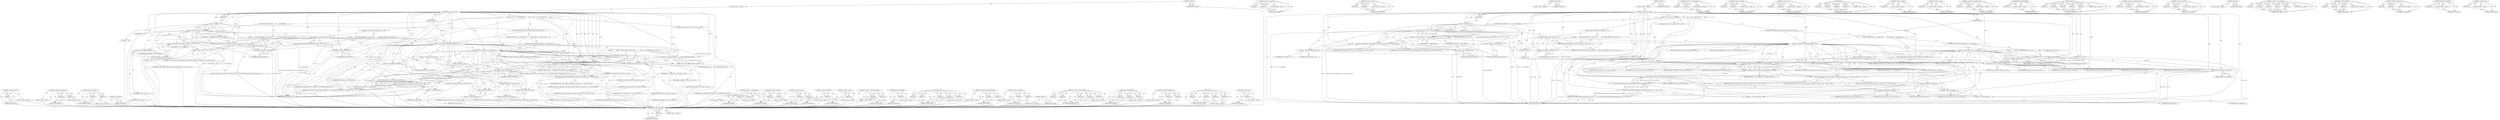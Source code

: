 digraph "&lt;operator&gt;.not" {
vulnerable_221 [label=<(METHOD,&lt;operator&gt;.sizeOf)>];
vulnerable_222 [label=<(PARAM,p1)>];
vulnerable_223 [label=<(BLOCK,&lt;empty&gt;,&lt;empty&gt;)>];
vulnerable_224 [label=<(METHOD_RETURN,ANY)>];
vulnerable_197 [label=<(METHOD,&lt;operator&gt;.assignment)>];
vulnerable_198 [label=<(PARAM,p1)>];
vulnerable_199 [label=<(PARAM,p2)>];
vulnerable_200 [label=<(BLOCK,&lt;empty&gt;,&lt;empty&gt;)>];
vulnerable_201 [label=<(METHOD_RETURN,ANY)>];
vulnerable_147 [label=<(METHOD,&lt;operator&gt;.equals)>];
vulnerable_148 [label=<(PARAM,p1)>];
vulnerable_149 [label=<(PARAM,p2)>];
vulnerable_150 [label=<(BLOCK,&lt;empty&gt;,&lt;empty&gt;)>];
vulnerable_151 [label=<(METHOD_RETURN,ANY)>];
vulnerable_171 [label=<(METHOD,pthread_self)>];
vulnerable_172 [label=<(BLOCK,&lt;empty&gt;,&lt;empty&gt;)>];
vulnerable_173 [label=<(METHOD_RETURN,ANY)>];
vulnerable_6 [label=<(METHOD,&lt;global&gt;)<SUB>1</SUB>>];
vulnerable_7 [label=<(BLOCK,&lt;empty&gt;,&lt;empty&gt;)<SUB>1</SUB>>];
vulnerable_8 [label=<(METHOD,btsock_thread_add_fd)<SUB>1</SUB>>];
vulnerable_9 [label=<(PARAM,int h)<SUB>1</SUB>>];
vulnerable_10 [label=<(PARAM,int fd)<SUB>1</SUB>>];
vulnerable_11 [label=<(PARAM,int type)<SUB>1</SUB>>];
vulnerable_12 [label=<(PARAM,int flags)<SUB>1</SUB>>];
vulnerable_13 [label=<(PARAM,uint32_t user_id)<SUB>1</SUB>>];
vulnerable_14 [label=<(BLOCK,{
 if(h &lt; 0 || h &gt;= MAX_THREAD)
 {
        APPL...,{
 if(h &lt; 0 || h &gt;= MAX_THREAD)
 {
        APPL...)<SUB>2</SUB>>];
vulnerable_15 [label=<(CONTROL_STRUCTURE,IF,if (h &lt; 0 || h &gt;= MAX_THREAD))<SUB>3</SUB>>];
vulnerable_16 [label=<(&lt;operator&gt;.logicalOr,h &lt; 0 || h &gt;= MAX_THREAD)<SUB>3</SUB>>];
vulnerable_17 [label=<(&lt;operator&gt;.lessThan,h &lt; 0)<SUB>3</SUB>>];
vulnerable_18 [label=<(IDENTIFIER,h,h &lt; 0)<SUB>3</SUB>>];
vulnerable_19 [label=<(LITERAL,0,h &lt; 0)<SUB>3</SUB>>];
vulnerable_20 [label=<(&lt;operator&gt;.greaterEqualsThan,h &gt;= MAX_THREAD)<SUB>3</SUB>>];
vulnerable_21 [label=<(IDENTIFIER,h,h &gt;= MAX_THREAD)<SUB>3</SUB>>];
vulnerable_22 [label=<(IDENTIFIER,MAX_THREAD,h &gt;= MAX_THREAD)<SUB>3</SUB>>];
vulnerable_23 [label=<(BLOCK,{
        APPL_TRACE_ERROR(&quot;invalid bt thread h...,{
        APPL_TRACE_ERROR(&quot;invalid bt thread h...)<SUB>4</SUB>>];
vulnerable_24 [label="<(APPL_TRACE_ERROR,APPL_TRACE_ERROR(&quot;invalid bt thread handle:%d&quot;, h))<SUB>5</SUB>>"];
vulnerable_25 [label="<(LITERAL,&quot;invalid bt thread handle:%d&quot;,APPL_TRACE_ERROR(&quot;invalid bt thread handle:%d&quot;, h))<SUB>5</SUB>>"];
vulnerable_26 [label="<(IDENTIFIER,h,APPL_TRACE_ERROR(&quot;invalid bt thread handle:%d&quot;, h))<SUB>5</SUB>>"];
vulnerable_27 [label=<(RETURN,return FALSE;,return FALSE;)<SUB>6</SUB>>];
vulnerable_28 [label=<(IDENTIFIER,FALSE,return FALSE;)<SUB>6</SUB>>];
vulnerable_29 [label=<(CONTROL_STRUCTURE,IF,if (ts[h].cmd_fdw == -1))<SUB>8</SUB>>];
vulnerable_30 [label=<(&lt;operator&gt;.equals,ts[h].cmd_fdw == -1)<SUB>8</SUB>>];
vulnerable_31 [label=<(&lt;operator&gt;.fieldAccess,ts[h].cmd_fdw)<SUB>8</SUB>>];
vulnerable_32 [label=<(&lt;operator&gt;.indirectIndexAccess,ts[h])<SUB>8</SUB>>];
vulnerable_33 [label=<(IDENTIFIER,ts,ts[h].cmd_fdw == -1)<SUB>8</SUB>>];
vulnerable_34 [label=<(IDENTIFIER,h,ts[h].cmd_fdw == -1)<SUB>8</SUB>>];
vulnerable_35 [label=<(FIELD_IDENTIFIER,cmd_fdw,cmd_fdw)<SUB>8</SUB>>];
vulnerable_36 [label=<(&lt;operator&gt;.minus,-1)<SUB>8</SUB>>];
vulnerable_37 [label=<(LITERAL,1,-1)<SUB>8</SUB>>];
vulnerable_38 [label=<(BLOCK,{
        APPL_TRACE_ERROR(&quot;cmd socket is not c...,{
        APPL_TRACE_ERROR(&quot;cmd socket is not c...)<SUB>9</SUB>>];
vulnerable_39 [label=<(APPL_TRACE_ERROR,APPL_TRACE_ERROR(&quot;cmd socket is not created. so...)<SUB>10</SUB>>];
vulnerable_40 [label=<(LITERAL,&quot;cmd socket is not created. socket thread may n...,APPL_TRACE_ERROR(&quot;cmd socket is not created. so...)<SUB>10</SUB>>];
vulnerable_41 [label=<(RETURN,return FALSE;,return FALSE;)<SUB>11</SUB>>];
vulnerable_42 [label=<(IDENTIFIER,FALSE,return FALSE;)<SUB>11</SUB>>];
vulnerable_43 [label=<(CONTROL_STRUCTURE,IF,if (flags &amp; SOCK_THREAD_ADD_FD_SYNC))<SUB>13</SUB>>];
vulnerable_44 [label=<(&lt;operator&gt;.and,flags &amp; SOCK_THREAD_ADD_FD_SYNC)<SUB>13</SUB>>];
vulnerable_45 [label=<(IDENTIFIER,flags,flags &amp; SOCK_THREAD_ADD_FD_SYNC)<SUB>13</SUB>>];
vulnerable_46 [label=<(IDENTIFIER,SOCK_THREAD_ADD_FD_SYNC,flags &amp; SOCK_THREAD_ADD_FD_SYNC)<SUB>13</SUB>>];
vulnerable_47 [label=<(BLOCK,{
 if(ts[h].thread_id == pthread_self())
 {
   ...,{
 if(ts[h].thread_id == pthread_self())
 {
   ...)<SUB>14</SUB>>];
vulnerable_48 [label=<(CONTROL_STRUCTURE,IF,if (ts[h].thread_id == pthread_self()))<SUB>15</SUB>>];
vulnerable_49 [label=<(&lt;operator&gt;.equals,ts[h].thread_id == pthread_self())<SUB>15</SUB>>];
vulnerable_50 [label=<(&lt;operator&gt;.fieldAccess,ts[h].thread_id)<SUB>15</SUB>>];
vulnerable_51 [label=<(&lt;operator&gt;.indirectIndexAccess,ts[h])<SUB>15</SUB>>];
vulnerable_52 [label=<(IDENTIFIER,ts,ts[h].thread_id == pthread_self())<SUB>15</SUB>>];
vulnerable_53 [label=<(IDENTIFIER,h,ts[h].thread_id == pthread_self())<SUB>15</SUB>>];
vulnerable_54 [label=<(FIELD_IDENTIFIER,thread_id,thread_id)<SUB>15</SUB>>];
vulnerable_55 [label=<(pthread_self,pthread_self())<SUB>15</SUB>>];
vulnerable_56 [label=<(BLOCK,{
            flags &amp;= ~SOCK_THREAD_ADD_FD_SYNC...,{
            flags &amp;= ~SOCK_THREAD_ADD_FD_SYNC...)<SUB>16</SUB>>];
vulnerable_57 [label=<(&lt;operators&gt;.assignmentAnd,flags &amp;= ~SOCK_THREAD_ADD_FD_SYNC)<SUB>17</SUB>>];
vulnerable_58 [label=<(IDENTIFIER,flags,flags &amp;= ~SOCK_THREAD_ADD_FD_SYNC)<SUB>17</SUB>>];
vulnerable_59 [label=<(&lt;operator&gt;.not,~SOCK_THREAD_ADD_FD_SYNC)<SUB>17</SUB>>];
vulnerable_60 [label=<(IDENTIFIER,SOCK_THREAD_ADD_FD_SYNC,~SOCK_THREAD_ADD_FD_SYNC)<SUB>17</SUB>>];
vulnerable_61 [label=<(add_poll,add_poll(h, fd, type, flags, user_id))<SUB>18</SUB>>];
vulnerable_62 [label=<(IDENTIFIER,h,add_poll(h, fd, type, flags, user_id))<SUB>18</SUB>>];
vulnerable_63 [label=<(IDENTIFIER,fd,add_poll(h, fd, type, flags, user_id))<SUB>18</SUB>>];
vulnerable_64 [label=<(IDENTIFIER,type,add_poll(h, fd, type, flags, user_id))<SUB>18</SUB>>];
vulnerable_65 [label=<(IDENTIFIER,flags,add_poll(h, fd, type, flags, user_id))<SUB>18</SUB>>];
vulnerable_66 [label=<(IDENTIFIER,user_id,add_poll(h, fd, type, flags, user_id))<SUB>18</SUB>>];
vulnerable_67 [label=<(RETURN,return TRUE;,return TRUE;)<SUB>19</SUB>>];
vulnerable_68 [label=<(IDENTIFIER,TRUE,return TRUE;)<SUB>19</SUB>>];
vulnerable_69 [label=<(APPL_TRACE_DEBUG,APPL_TRACE_DEBUG(&quot;THREAD_ADD_FD_SYNC is not cal...)<SUB>21</SUB>>];
vulnerable_70 [label=<(LITERAL,&quot;THREAD_ADD_FD_SYNC is not called in poll threa...,APPL_TRACE_DEBUG(&quot;THREAD_ADD_FD_SYNC is not cal...)<SUB>21</SUB>>];
vulnerable_71 [label="<(LOCAL,sock_cmd_t cmd: sock_cmd_t)<SUB>24</SUB>>"];
vulnerable_72 [label=<(&lt;operator&gt;.assignment,cmd = {CMD_ADD_FD, fd, type, flags, user_id})<SUB>24</SUB>>];
vulnerable_73 [label=<(IDENTIFIER,cmd,cmd = {CMD_ADD_FD, fd, type, flags, user_id})<SUB>24</SUB>>];
vulnerable_74 [label=<(&lt;operator&gt;.arrayInitializer,{CMD_ADD_FD, fd, type, flags, user_id})<SUB>24</SUB>>];
vulnerable_75 [label=<(IDENTIFIER,CMD_ADD_FD,{CMD_ADD_FD, fd, type, flags, user_id})<SUB>24</SUB>>];
vulnerable_76 [label=<(IDENTIFIER,fd,{CMD_ADD_FD, fd, type, flags, user_id})<SUB>24</SUB>>];
vulnerable_77 [label=<(IDENTIFIER,type,{CMD_ADD_FD, fd, type, flags, user_id})<SUB>24</SUB>>];
vulnerable_78 [label=<(IDENTIFIER,flags,{CMD_ADD_FD, fd, type, flags, user_id})<SUB>24</SUB>>];
vulnerable_79 [label=<(IDENTIFIER,user_id,{CMD_ADD_FD, fd, type, flags, user_id})<SUB>24</SUB>>];
vulnerable_80 [label="<(APPL_TRACE_DEBUG,APPL_TRACE_DEBUG(&quot;adding fd:%d, flags:0x%x&quot;, fd...)<SUB>25</SUB>>"];
vulnerable_81 [label="<(LITERAL,&quot;adding fd:%d, flags:0x%x&quot;,APPL_TRACE_DEBUG(&quot;adding fd:%d, flags:0x%x&quot;, fd...)<SUB>25</SUB>>"];
vulnerable_82 [label="<(IDENTIFIER,fd,APPL_TRACE_DEBUG(&quot;adding fd:%d, flags:0x%x&quot;, fd...)<SUB>25</SUB>>"];
vulnerable_83 [label="<(IDENTIFIER,flags,APPL_TRACE_DEBUG(&quot;adding fd:%d, flags:0x%x&quot;, fd...)<SUB>25</SUB>>"];
vulnerable_84 [label=<(RETURN,return send(ts[h].cmd_fdw, &amp;cmd, sizeof(cmd), 0...,return send(ts[h].cmd_fdw, &amp;cmd, sizeof(cmd), 0...)<SUB>26</SUB>>];
vulnerable_85 [label=<(&lt;operator&gt;.equals,send(ts[h].cmd_fdw, &amp;cmd, sizeof(cmd), 0) == si...)<SUB>26</SUB>>];
vulnerable_86 [label=<(send,send(ts[h].cmd_fdw, &amp;cmd, sizeof(cmd), 0))<SUB>26</SUB>>];
vulnerable_87 [label=<(&lt;operator&gt;.fieldAccess,ts[h].cmd_fdw)<SUB>26</SUB>>];
vulnerable_88 [label=<(&lt;operator&gt;.indirectIndexAccess,ts[h])<SUB>26</SUB>>];
vulnerable_89 [label=<(IDENTIFIER,ts,send(ts[h].cmd_fdw, &amp;cmd, sizeof(cmd), 0))<SUB>26</SUB>>];
vulnerable_90 [label=<(IDENTIFIER,h,send(ts[h].cmd_fdw, &amp;cmd, sizeof(cmd), 0))<SUB>26</SUB>>];
vulnerable_91 [label=<(FIELD_IDENTIFIER,cmd_fdw,cmd_fdw)<SUB>26</SUB>>];
vulnerable_92 [label=<(&lt;operator&gt;.addressOf,&amp;cmd)<SUB>26</SUB>>];
vulnerable_93 [label=<(IDENTIFIER,cmd,send(ts[h].cmd_fdw, &amp;cmd, sizeof(cmd), 0))<SUB>26</SUB>>];
vulnerable_94 [label=<(&lt;operator&gt;.sizeOf,sizeof(cmd))<SUB>26</SUB>>];
vulnerable_95 [label=<(IDENTIFIER,cmd,sizeof(cmd))<SUB>26</SUB>>];
vulnerable_96 [label=<(LITERAL,0,send(ts[h].cmd_fdw, &amp;cmd, sizeof(cmd), 0))<SUB>26</SUB>>];
vulnerable_97 [label=<(&lt;operator&gt;.sizeOf,sizeof(cmd))<SUB>26</SUB>>];
vulnerable_98 [label=<(IDENTIFIER,cmd,sizeof(cmd))<SUB>26</SUB>>];
vulnerable_99 [label=<(METHOD_RETURN,int)<SUB>1</SUB>>];
vulnerable_101 [label=<(METHOD_RETURN,ANY)<SUB>1</SUB>>];
vulnerable_174 [label=<(METHOD,&lt;operators&gt;.assignmentAnd)>];
vulnerable_175 [label=<(PARAM,p1)>];
vulnerable_176 [label=<(PARAM,p2)>];
vulnerable_177 [label=<(BLOCK,&lt;empty&gt;,&lt;empty&gt;)>];
vulnerable_178 [label=<(METHOD_RETURN,ANY)>];
vulnerable_133 [label=<(METHOD,&lt;operator&gt;.lessThan)>];
vulnerable_134 [label=<(PARAM,p1)>];
vulnerable_135 [label=<(PARAM,p2)>];
vulnerable_136 [label=<(BLOCK,&lt;empty&gt;,&lt;empty&gt;)>];
vulnerable_137 [label=<(METHOD_RETURN,ANY)>];
vulnerable_166 [label=<(METHOD,&lt;operator&gt;.and)>];
vulnerable_167 [label=<(PARAM,p1)>];
vulnerable_168 [label=<(PARAM,p2)>];
vulnerable_169 [label=<(BLOCK,&lt;empty&gt;,&lt;empty&gt;)>];
vulnerable_170 [label=<(METHOD_RETURN,ANY)>];
vulnerable_217 [label=<(METHOD,&lt;operator&gt;.addressOf)>];
vulnerable_218 [label=<(PARAM,p1)>];
vulnerable_219 [label=<(BLOCK,&lt;empty&gt;,&lt;empty&gt;)>];
vulnerable_220 [label=<(METHOD_RETURN,ANY)>];
vulnerable_162 [label=<(METHOD,&lt;operator&gt;.minus)>];
vulnerable_163 [label=<(PARAM,p1)>];
vulnerable_164 [label=<(BLOCK,&lt;empty&gt;,&lt;empty&gt;)>];
vulnerable_165 [label=<(METHOD_RETURN,ANY)>];
vulnerable_157 [label=<(METHOD,&lt;operator&gt;.indirectIndexAccess)>];
vulnerable_158 [label=<(PARAM,p1)>];
vulnerable_159 [label=<(PARAM,p2)>];
vulnerable_160 [label=<(BLOCK,&lt;empty&gt;,&lt;empty&gt;)>];
vulnerable_161 [label=<(METHOD_RETURN,ANY)>];
vulnerable_143 [label=<(METHOD,APPL_TRACE_ERROR)>];
vulnerable_144 [label=<(PARAM,p1)>];
vulnerable_145 [label=<(BLOCK,&lt;empty&gt;,&lt;empty&gt;)>];
vulnerable_146 [label=<(METHOD_RETURN,ANY)>];
vulnerable_183 [label=<(METHOD,add_poll)>];
vulnerable_184 [label=<(PARAM,p1)>];
vulnerable_185 [label=<(PARAM,p2)>];
vulnerable_186 [label=<(PARAM,p3)>];
vulnerable_187 [label=<(PARAM,p4)>];
vulnerable_188 [label=<(PARAM,p5)>];
vulnerable_189 [label=<(BLOCK,&lt;empty&gt;,&lt;empty&gt;)>];
vulnerable_190 [label=<(METHOD_RETURN,ANY)>];
vulnerable_138 [label=<(METHOD,&lt;operator&gt;.greaterEqualsThan)>];
vulnerable_139 [label=<(PARAM,p1)>];
vulnerable_140 [label=<(PARAM,p2)>];
vulnerable_141 [label=<(BLOCK,&lt;empty&gt;,&lt;empty&gt;)>];
vulnerable_142 [label=<(METHOD_RETURN,ANY)>];
vulnerable_128 [label=<(METHOD,&lt;operator&gt;.logicalOr)>];
vulnerable_129 [label=<(PARAM,p1)>];
vulnerable_130 [label=<(PARAM,p2)>];
vulnerable_131 [label=<(BLOCK,&lt;empty&gt;,&lt;empty&gt;)>];
vulnerable_132 [label=<(METHOD_RETURN,ANY)>];
vulnerable_122 [label=<(METHOD,&lt;global&gt;)<SUB>1</SUB>>];
vulnerable_123 [label=<(BLOCK,&lt;empty&gt;,&lt;empty&gt;)>];
vulnerable_124 [label=<(METHOD_RETURN,ANY)>];
vulnerable_202 [label=<(METHOD,&lt;operator&gt;.arrayInitializer)>];
vulnerable_203 [label=<(PARAM,p1)>];
vulnerable_204 [label=<(PARAM,p2)>];
vulnerable_205 [label=<(PARAM,p3)>];
vulnerable_206 [label=<(PARAM,p4)>];
vulnerable_207 [label=<(PARAM,p5)>];
vulnerable_208 [label=<(BLOCK,&lt;empty&gt;,&lt;empty&gt;)>];
vulnerable_209 [label=<(METHOD_RETURN,ANY)>];
vulnerable_191 [label=<(METHOD,APPL_TRACE_DEBUG)>];
vulnerable_192 [label=<(PARAM,p1)>];
vulnerable_193 [label=<(PARAM,p2)>];
vulnerable_194 [label=<(PARAM,p3)>];
vulnerable_195 [label=<(BLOCK,&lt;empty&gt;,&lt;empty&gt;)>];
vulnerable_196 [label=<(METHOD_RETURN,ANY)>];
vulnerable_152 [label=<(METHOD,&lt;operator&gt;.fieldAccess)>];
vulnerable_153 [label=<(PARAM,p1)>];
vulnerable_154 [label=<(PARAM,p2)>];
vulnerable_155 [label=<(BLOCK,&lt;empty&gt;,&lt;empty&gt;)>];
vulnerable_156 [label=<(METHOD_RETURN,ANY)>];
vulnerable_210 [label=<(METHOD,send)>];
vulnerable_211 [label=<(PARAM,p1)>];
vulnerable_212 [label=<(PARAM,p2)>];
vulnerable_213 [label=<(PARAM,p3)>];
vulnerable_214 [label=<(PARAM,p4)>];
vulnerable_215 [label=<(BLOCK,&lt;empty&gt;,&lt;empty&gt;)>];
vulnerable_216 [label=<(METHOD_RETURN,ANY)>];
vulnerable_179 [label=<(METHOD,&lt;operator&gt;.not)>];
vulnerable_180 [label=<(PARAM,p1)>];
vulnerable_181 [label=<(BLOCK,&lt;empty&gt;,&lt;empty&gt;)>];
vulnerable_182 [label=<(METHOD_RETURN,ANY)>];
fixed_222 [label=<(METHOD,&lt;operator&gt;.addressOf)>];
fixed_223 [label=<(PARAM,p1)>];
fixed_224 [label=<(BLOCK,&lt;empty&gt;,&lt;empty&gt;)>];
fixed_225 [label=<(METHOD_RETURN,ANY)>];
fixed_198 [label=<(METHOD,&lt;operator&gt;.assignment)>];
fixed_199 [label=<(PARAM,p1)>];
fixed_200 [label=<(PARAM,p2)>];
fixed_201 [label=<(BLOCK,&lt;empty&gt;,&lt;empty&gt;)>];
fixed_202 [label=<(METHOD_RETURN,ANY)>];
fixed_148 [label=<(METHOD,&lt;operator&gt;.equals)>];
fixed_149 [label=<(PARAM,p1)>];
fixed_150 [label=<(PARAM,p2)>];
fixed_151 [label=<(BLOCK,&lt;empty&gt;,&lt;empty&gt;)>];
fixed_152 [label=<(METHOD_RETURN,ANY)>];
fixed_172 [label=<(METHOD,pthread_self)>];
fixed_173 [label=<(BLOCK,&lt;empty&gt;,&lt;empty&gt;)>];
fixed_174 [label=<(METHOD_RETURN,ANY)>];
fixed_6 [label=<(METHOD,&lt;global&gt;)<SUB>1</SUB>>];
fixed_7 [label=<(BLOCK,&lt;empty&gt;,&lt;empty&gt;)<SUB>1</SUB>>];
fixed_8 [label=<(METHOD,btsock_thread_add_fd)<SUB>1</SUB>>];
fixed_9 [label=<(PARAM,int h)<SUB>1</SUB>>];
fixed_10 [label=<(PARAM,int fd)<SUB>1</SUB>>];
fixed_11 [label=<(PARAM,int type)<SUB>1</SUB>>];
fixed_12 [label=<(PARAM,int flags)<SUB>1</SUB>>];
fixed_13 [label=<(PARAM,uint32_t user_id)<SUB>1</SUB>>];
fixed_14 [label=<(BLOCK,{
 if(h &lt; 0 || h &gt;= MAX_THREAD)
 {
        APPL...,{
 if(h &lt; 0 || h &gt;= MAX_THREAD)
 {
        APPL...)<SUB>2</SUB>>];
fixed_15 [label=<(CONTROL_STRUCTURE,IF,if (h &lt; 0 || h &gt;= MAX_THREAD))<SUB>3</SUB>>];
fixed_16 [label=<(&lt;operator&gt;.logicalOr,h &lt; 0 || h &gt;= MAX_THREAD)<SUB>3</SUB>>];
fixed_17 [label=<(&lt;operator&gt;.lessThan,h &lt; 0)<SUB>3</SUB>>];
fixed_18 [label=<(IDENTIFIER,h,h &lt; 0)<SUB>3</SUB>>];
fixed_19 [label=<(LITERAL,0,h &lt; 0)<SUB>3</SUB>>];
fixed_20 [label=<(&lt;operator&gt;.greaterEqualsThan,h &gt;= MAX_THREAD)<SUB>3</SUB>>];
fixed_21 [label=<(IDENTIFIER,h,h &gt;= MAX_THREAD)<SUB>3</SUB>>];
fixed_22 [label=<(IDENTIFIER,MAX_THREAD,h &gt;= MAX_THREAD)<SUB>3</SUB>>];
fixed_23 [label=<(BLOCK,{
        APPL_TRACE_ERROR(&quot;invalid bt thread h...,{
        APPL_TRACE_ERROR(&quot;invalid bt thread h...)<SUB>4</SUB>>];
fixed_24 [label="<(APPL_TRACE_ERROR,APPL_TRACE_ERROR(&quot;invalid bt thread handle:%d&quot;, h))<SUB>5</SUB>>"];
fixed_25 [label="<(LITERAL,&quot;invalid bt thread handle:%d&quot;,APPL_TRACE_ERROR(&quot;invalid bt thread handle:%d&quot;, h))<SUB>5</SUB>>"];
fixed_26 [label="<(IDENTIFIER,h,APPL_TRACE_ERROR(&quot;invalid bt thread handle:%d&quot;, h))<SUB>5</SUB>>"];
fixed_27 [label=<(RETURN,return FALSE;,return FALSE;)<SUB>6</SUB>>];
fixed_28 [label=<(IDENTIFIER,FALSE,return FALSE;)<SUB>6</SUB>>];
fixed_29 [label=<(CONTROL_STRUCTURE,IF,if (ts[h].cmd_fdw == -1))<SUB>8</SUB>>];
fixed_30 [label=<(&lt;operator&gt;.equals,ts[h].cmd_fdw == -1)<SUB>8</SUB>>];
fixed_31 [label=<(&lt;operator&gt;.fieldAccess,ts[h].cmd_fdw)<SUB>8</SUB>>];
fixed_32 [label=<(&lt;operator&gt;.indirectIndexAccess,ts[h])<SUB>8</SUB>>];
fixed_33 [label=<(IDENTIFIER,ts,ts[h].cmd_fdw == -1)<SUB>8</SUB>>];
fixed_34 [label=<(IDENTIFIER,h,ts[h].cmd_fdw == -1)<SUB>8</SUB>>];
fixed_35 [label=<(FIELD_IDENTIFIER,cmd_fdw,cmd_fdw)<SUB>8</SUB>>];
fixed_36 [label=<(&lt;operator&gt;.minus,-1)<SUB>8</SUB>>];
fixed_37 [label=<(LITERAL,1,-1)<SUB>8</SUB>>];
fixed_38 [label=<(BLOCK,{
        APPL_TRACE_ERROR(&quot;cmd socket is not c...,{
        APPL_TRACE_ERROR(&quot;cmd socket is not c...)<SUB>9</SUB>>];
fixed_39 [label=<(APPL_TRACE_ERROR,APPL_TRACE_ERROR(&quot;cmd socket is not created. so...)<SUB>10</SUB>>];
fixed_40 [label=<(LITERAL,&quot;cmd socket is not created. socket thread may n...,APPL_TRACE_ERROR(&quot;cmd socket is not created. so...)<SUB>10</SUB>>];
fixed_41 [label=<(RETURN,return FALSE;,return FALSE;)<SUB>11</SUB>>];
fixed_42 [label=<(IDENTIFIER,FALSE,return FALSE;)<SUB>11</SUB>>];
fixed_43 [label=<(CONTROL_STRUCTURE,IF,if (flags &amp; SOCK_THREAD_ADD_FD_SYNC))<SUB>13</SUB>>];
fixed_44 [label=<(&lt;operator&gt;.and,flags &amp; SOCK_THREAD_ADD_FD_SYNC)<SUB>13</SUB>>];
fixed_45 [label=<(IDENTIFIER,flags,flags &amp; SOCK_THREAD_ADD_FD_SYNC)<SUB>13</SUB>>];
fixed_46 [label=<(IDENTIFIER,SOCK_THREAD_ADD_FD_SYNC,flags &amp; SOCK_THREAD_ADD_FD_SYNC)<SUB>13</SUB>>];
fixed_47 [label=<(BLOCK,{
 if(ts[h].thread_id == pthread_self())
 {
   ...,{
 if(ts[h].thread_id == pthread_self())
 {
   ...)<SUB>14</SUB>>];
fixed_48 [label=<(CONTROL_STRUCTURE,IF,if (ts[h].thread_id == pthread_self()))<SUB>15</SUB>>];
fixed_49 [label=<(&lt;operator&gt;.equals,ts[h].thread_id == pthread_self())<SUB>15</SUB>>];
fixed_50 [label=<(&lt;operator&gt;.fieldAccess,ts[h].thread_id)<SUB>15</SUB>>];
fixed_51 [label=<(&lt;operator&gt;.indirectIndexAccess,ts[h])<SUB>15</SUB>>];
fixed_52 [label=<(IDENTIFIER,ts,ts[h].thread_id == pthread_self())<SUB>15</SUB>>];
fixed_53 [label=<(IDENTIFIER,h,ts[h].thread_id == pthread_self())<SUB>15</SUB>>];
fixed_54 [label=<(FIELD_IDENTIFIER,thread_id,thread_id)<SUB>15</SUB>>];
fixed_55 [label=<(pthread_self,pthread_self())<SUB>15</SUB>>];
fixed_56 [label=<(BLOCK,{
            flags &amp;= ~SOCK_THREAD_ADD_FD_SYNC...,{
            flags &amp;= ~SOCK_THREAD_ADD_FD_SYNC...)<SUB>16</SUB>>];
fixed_57 [label=<(&lt;operators&gt;.assignmentAnd,flags &amp;= ~SOCK_THREAD_ADD_FD_SYNC)<SUB>17</SUB>>];
fixed_58 [label=<(IDENTIFIER,flags,flags &amp;= ~SOCK_THREAD_ADD_FD_SYNC)<SUB>17</SUB>>];
fixed_59 [label=<(&lt;operator&gt;.not,~SOCK_THREAD_ADD_FD_SYNC)<SUB>17</SUB>>];
fixed_60 [label=<(IDENTIFIER,SOCK_THREAD_ADD_FD_SYNC,~SOCK_THREAD_ADD_FD_SYNC)<SUB>17</SUB>>];
fixed_61 [label=<(add_poll,add_poll(h, fd, type, flags, user_id))<SUB>18</SUB>>];
fixed_62 [label=<(IDENTIFIER,h,add_poll(h, fd, type, flags, user_id))<SUB>18</SUB>>];
fixed_63 [label=<(IDENTIFIER,fd,add_poll(h, fd, type, flags, user_id))<SUB>18</SUB>>];
fixed_64 [label=<(IDENTIFIER,type,add_poll(h, fd, type, flags, user_id))<SUB>18</SUB>>];
fixed_65 [label=<(IDENTIFIER,flags,add_poll(h, fd, type, flags, user_id))<SUB>18</SUB>>];
fixed_66 [label=<(IDENTIFIER,user_id,add_poll(h, fd, type, flags, user_id))<SUB>18</SUB>>];
fixed_67 [label=<(RETURN,return TRUE;,return TRUE;)<SUB>19</SUB>>];
fixed_68 [label=<(IDENTIFIER,TRUE,return TRUE;)<SUB>19</SUB>>];
fixed_69 [label=<(APPL_TRACE_DEBUG,APPL_TRACE_DEBUG(&quot;THREAD_ADD_FD_SYNC is not cal...)<SUB>21</SUB>>];
fixed_70 [label=<(LITERAL,&quot;THREAD_ADD_FD_SYNC is not called in poll threa...,APPL_TRACE_DEBUG(&quot;THREAD_ADD_FD_SYNC is not cal...)<SUB>21</SUB>>];
fixed_71 [label="<(LOCAL,sock_cmd_t cmd: sock_cmd_t)<SUB>24</SUB>>"];
fixed_72 [label=<(&lt;operator&gt;.assignment,cmd = {CMD_ADD_FD, fd, type, flags, user_id})<SUB>24</SUB>>];
fixed_73 [label=<(IDENTIFIER,cmd,cmd = {CMD_ADD_FD, fd, type, flags, user_id})<SUB>24</SUB>>];
fixed_74 [label=<(&lt;operator&gt;.arrayInitializer,{CMD_ADD_FD, fd, type, flags, user_id})<SUB>24</SUB>>];
fixed_75 [label=<(IDENTIFIER,CMD_ADD_FD,{CMD_ADD_FD, fd, type, flags, user_id})<SUB>24</SUB>>];
fixed_76 [label=<(IDENTIFIER,fd,{CMD_ADD_FD, fd, type, flags, user_id})<SUB>24</SUB>>];
fixed_77 [label=<(IDENTIFIER,type,{CMD_ADD_FD, fd, type, flags, user_id})<SUB>24</SUB>>];
fixed_78 [label=<(IDENTIFIER,flags,{CMD_ADD_FD, fd, type, flags, user_id})<SUB>24</SUB>>];
fixed_79 [label=<(IDENTIFIER,user_id,{CMD_ADD_FD, fd, type, flags, user_id})<SUB>24</SUB>>];
fixed_80 [label="<(APPL_TRACE_DEBUG,APPL_TRACE_DEBUG(&quot;adding fd:%d, flags:0x%x&quot;, fd...)<SUB>25</SUB>>"];
fixed_81 [label="<(LITERAL,&quot;adding fd:%d, flags:0x%x&quot;,APPL_TRACE_DEBUG(&quot;adding fd:%d, flags:0x%x&quot;, fd...)<SUB>25</SUB>>"];
fixed_82 [label="<(IDENTIFIER,fd,APPL_TRACE_DEBUG(&quot;adding fd:%d, flags:0x%x&quot;, fd...)<SUB>25</SUB>>"];
fixed_83 [label="<(IDENTIFIER,flags,APPL_TRACE_DEBUG(&quot;adding fd:%d, flags:0x%x&quot;, fd...)<SUB>25</SUB>>"];
fixed_84 [label=<(RETURN,return TEMP_FAILURE_RETRY(send(ts[h].cmd_fdw, &amp;...,return TEMP_FAILURE_RETRY(send(ts[h].cmd_fdw, &amp;...)<SUB>26</SUB>>];
fixed_85 [label=<(&lt;operator&gt;.equals,TEMP_FAILURE_RETRY(send(ts[h].cmd_fdw, &amp;cmd, si...)<SUB>26</SUB>>];
fixed_86 [label=<(TEMP_FAILURE_RETRY,TEMP_FAILURE_RETRY(send(ts[h].cmd_fdw, &amp;cmd, si...)<SUB>26</SUB>>];
fixed_87 [label=<(send,send(ts[h].cmd_fdw, &amp;cmd, sizeof(cmd), 0))<SUB>26</SUB>>];
fixed_88 [label=<(&lt;operator&gt;.fieldAccess,ts[h].cmd_fdw)<SUB>26</SUB>>];
fixed_89 [label=<(&lt;operator&gt;.indirectIndexAccess,ts[h])<SUB>26</SUB>>];
fixed_90 [label=<(IDENTIFIER,ts,send(ts[h].cmd_fdw, &amp;cmd, sizeof(cmd), 0))<SUB>26</SUB>>];
fixed_91 [label=<(IDENTIFIER,h,send(ts[h].cmd_fdw, &amp;cmd, sizeof(cmd), 0))<SUB>26</SUB>>];
fixed_92 [label=<(FIELD_IDENTIFIER,cmd_fdw,cmd_fdw)<SUB>26</SUB>>];
fixed_93 [label=<(&lt;operator&gt;.addressOf,&amp;cmd)<SUB>26</SUB>>];
fixed_94 [label=<(IDENTIFIER,cmd,send(ts[h].cmd_fdw, &amp;cmd, sizeof(cmd), 0))<SUB>26</SUB>>];
fixed_95 [label=<(&lt;operator&gt;.sizeOf,sizeof(cmd))<SUB>26</SUB>>];
fixed_96 [label=<(IDENTIFIER,cmd,sizeof(cmd))<SUB>26</SUB>>];
fixed_97 [label=<(LITERAL,0,send(ts[h].cmd_fdw, &amp;cmd, sizeof(cmd), 0))<SUB>26</SUB>>];
fixed_98 [label=<(&lt;operator&gt;.sizeOf,sizeof(cmd))<SUB>26</SUB>>];
fixed_99 [label=<(IDENTIFIER,cmd,sizeof(cmd))<SUB>26</SUB>>];
fixed_100 [label=<(METHOD_RETURN,int)<SUB>1</SUB>>];
fixed_102 [label=<(METHOD_RETURN,ANY)<SUB>1</SUB>>];
fixed_175 [label=<(METHOD,&lt;operators&gt;.assignmentAnd)>];
fixed_176 [label=<(PARAM,p1)>];
fixed_177 [label=<(PARAM,p2)>];
fixed_178 [label=<(BLOCK,&lt;empty&gt;,&lt;empty&gt;)>];
fixed_179 [label=<(METHOD_RETURN,ANY)>];
fixed_134 [label=<(METHOD,&lt;operator&gt;.lessThan)>];
fixed_135 [label=<(PARAM,p1)>];
fixed_136 [label=<(PARAM,p2)>];
fixed_137 [label=<(BLOCK,&lt;empty&gt;,&lt;empty&gt;)>];
fixed_138 [label=<(METHOD_RETURN,ANY)>];
fixed_167 [label=<(METHOD,&lt;operator&gt;.and)>];
fixed_168 [label=<(PARAM,p1)>];
fixed_169 [label=<(PARAM,p2)>];
fixed_170 [label=<(BLOCK,&lt;empty&gt;,&lt;empty&gt;)>];
fixed_171 [label=<(METHOD_RETURN,ANY)>];
fixed_215 [label=<(METHOD,send)>];
fixed_216 [label=<(PARAM,p1)>];
fixed_217 [label=<(PARAM,p2)>];
fixed_218 [label=<(PARAM,p3)>];
fixed_219 [label=<(PARAM,p4)>];
fixed_220 [label=<(BLOCK,&lt;empty&gt;,&lt;empty&gt;)>];
fixed_221 [label=<(METHOD_RETURN,ANY)>];
fixed_226 [label=<(METHOD,&lt;operator&gt;.sizeOf)>];
fixed_227 [label=<(PARAM,p1)>];
fixed_228 [label=<(BLOCK,&lt;empty&gt;,&lt;empty&gt;)>];
fixed_229 [label=<(METHOD_RETURN,ANY)>];
fixed_163 [label=<(METHOD,&lt;operator&gt;.minus)>];
fixed_164 [label=<(PARAM,p1)>];
fixed_165 [label=<(BLOCK,&lt;empty&gt;,&lt;empty&gt;)>];
fixed_166 [label=<(METHOD_RETURN,ANY)>];
fixed_158 [label=<(METHOD,&lt;operator&gt;.indirectIndexAccess)>];
fixed_159 [label=<(PARAM,p1)>];
fixed_160 [label=<(PARAM,p2)>];
fixed_161 [label=<(BLOCK,&lt;empty&gt;,&lt;empty&gt;)>];
fixed_162 [label=<(METHOD_RETURN,ANY)>];
fixed_144 [label=<(METHOD,APPL_TRACE_ERROR)>];
fixed_145 [label=<(PARAM,p1)>];
fixed_146 [label=<(BLOCK,&lt;empty&gt;,&lt;empty&gt;)>];
fixed_147 [label=<(METHOD_RETURN,ANY)>];
fixed_184 [label=<(METHOD,add_poll)>];
fixed_185 [label=<(PARAM,p1)>];
fixed_186 [label=<(PARAM,p2)>];
fixed_187 [label=<(PARAM,p3)>];
fixed_188 [label=<(PARAM,p4)>];
fixed_189 [label=<(PARAM,p5)>];
fixed_190 [label=<(BLOCK,&lt;empty&gt;,&lt;empty&gt;)>];
fixed_191 [label=<(METHOD_RETURN,ANY)>];
fixed_139 [label=<(METHOD,&lt;operator&gt;.greaterEqualsThan)>];
fixed_140 [label=<(PARAM,p1)>];
fixed_141 [label=<(PARAM,p2)>];
fixed_142 [label=<(BLOCK,&lt;empty&gt;,&lt;empty&gt;)>];
fixed_143 [label=<(METHOD_RETURN,ANY)>];
fixed_129 [label=<(METHOD,&lt;operator&gt;.logicalOr)>];
fixed_130 [label=<(PARAM,p1)>];
fixed_131 [label=<(PARAM,p2)>];
fixed_132 [label=<(BLOCK,&lt;empty&gt;,&lt;empty&gt;)>];
fixed_133 [label=<(METHOD_RETURN,ANY)>];
fixed_123 [label=<(METHOD,&lt;global&gt;)<SUB>1</SUB>>];
fixed_124 [label=<(BLOCK,&lt;empty&gt;,&lt;empty&gt;)>];
fixed_125 [label=<(METHOD_RETURN,ANY)>];
fixed_203 [label=<(METHOD,&lt;operator&gt;.arrayInitializer)>];
fixed_204 [label=<(PARAM,p1)>];
fixed_205 [label=<(PARAM,p2)>];
fixed_206 [label=<(PARAM,p3)>];
fixed_207 [label=<(PARAM,p4)>];
fixed_208 [label=<(PARAM,p5)>];
fixed_209 [label=<(BLOCK,&lt;empty&gt;,&lt;empty&gt;)>];
fixed_210 [label=<(METHOD_RETURN,ANY)>];
fixed_192 [label=<(METHOD,APPL_TRACE_DEBUG)>];
fixed_193 [label=<(PARAM,p1)>];
fixed_194 [label=<(PARAM,p2)>];
fixed_195 [label=<(PARAM,p3)>];
fixed_196 [label=<(BLOCK,&lt;empty&gt;,&lt;empty&gt;)>];
fixed_197 [label=<(METHOD_RETURN,ANY)>];
fixed_153 [label=<(METHOD,&lt;operator&gt;.fieldAccess)>];
fixed_154 [label=<(PARAM,p1)>];
fixed_155 [label=<(PARAM,p2)>];
fixed_156 [label=<(BLOCK,&lt;empty&gt;,&lt;empty&gt;)>];
fixed_157 [label=<(METHOD_RETURN,ANY)>];
fixed_211 [label=<(METHOD,TEMP_FAILURE_RETRY)>];
fixed_212 [label=<(PARAM,p1)>];
fixed_213 [label=<(BLOCK,&lt;empty&gt;,&lt;empty&gt;)>];
fixed_214 [label=<(METHOD_RETURN,ANY)>];
fixed_180 [label=<(METHOD,&lt;operator&gt;.not)>];
fixed_181 [label=<(PARAM,p1)>];
fixed_182 [label=<(BLOCK,&lt;empty&gt;,&lt;empty&gt;)>];
fixed_183 [label=<(METHOD_RETURN,ANY)>];
vulnerable_221 -> vulnerable_222  [key=0, label="AST: "];
vulnerable_221 -> vulnerable_222  [key=1, label="DDG: "];
vulnerable_221 -> vulnerable_223  [key=0, label="AST: "];
vulnerable_221 -> vulnerable_224  [key=0, label="AST: "];
vulnerable_221 -> vulnerable_224  [key=1, label="CFG: "];
vulnerable_222 -> vulnerable_224  [key=0, label="DDG: p1"];
vulnerable_223 -> fixed_222  [key=0];
vulnerable_224 -> fixed_222  [key=0];
vulnerable_197 -> vulnerable_198  [key=0, label="AST: "];
vulnerable_197 -> vulnerable_198  [key=1, label="DDG: "];
vulnerable_197 -> vulnerable_200  [key=0, label="AST: "];
vulnerable_197 -> vulnerable_199  [key=0, label="AST: "];
vulnerable_197 -> vulnerable_199  [key=1, label="DDG: "];
vulnerable_197 -> vulnerable_201  [key=0, label="AST: "];
vulnerable_197 -> vulnerable_201  [key=1, label="CFG: "];
vulnerable_198 -> vulnerable_201  [key=0, label="DDG: p1"];
vulnerable_199 -> vulnerable_201  [key=0, label="DDG: p2"];
vulnerable_200 -> fixed_222  [key=0];
vulnerable_201 -> fixed_222  [key=0];
vulnerable_147 -> vulnerable_148  [key=0, label="AST: "];
vulnerable_147 -> vulnerable_148  [key=1, label="DDG: "];
vulnerable_147 -> vulnerable_150  [key=0, label="AST: "];
vulnerable_147 -> vulnerable_149  [key=0, label="AST: "];
vulnerable_147 -> vulnerable_149  [key=1, label="DDG: "];
vulnerable_147 -> vulnerable_151  [key=0, label="AST: "];
vulnerable_147 -> vulnerable_151  [key=1, label="CFG: "];
vulnerable_148 -> vulnerable_151  [key=0, label="DDG: p1"];
vulnerable_149 -> vulnerable_151  [key=0, label="DDG: p2"];
vulnerable_150 -> fixed_222  [key=0];
vulnerable_151 -> fixed_222  [key=0];
vulnerable_171 -> vulnerable_172  [key=0, label="AST: "];
vulnerable_171 -> vulnerable_173  [key=0, label="AST: "];
vulnerable_171 -> vulnerable_173  [key=1, label="CFG: "];
vulnerable_172 -> fixed_222  [key=0];
vulnerable_173 -> fixed_222  [key=0];
vulnerable_6 -> vulnerable_7  [key=0, label="AST: "];
vulnerable_6 -> vulnerable_101  [key=0, label="AST: "];
vulnerable_6 -> vulnerable_101  [key=1, label="CFG: "];
vulnerable_7 -> vulnerable_8  [key=0, label="AST: "];
vulnerable_8 -> vulnerable_9  [key=0, label="AST: "];
vulnerable_8 -> vulnerable_9  [key=1, label="DDG: "];
vulnerable_8 -> vulnerable_10  [key=0, label="AST: "];
vulnerable_8 -> vulnerable_10  [key=1, label="DDG: "];
vulnerable_8 -> vulnerable_11  [key=0, label="AST: "];
vulnerable_8 -> vulnerable_11  [key=1, label="DDG: "];
vulnerable_8 -> vulnerable_12  [key=0, label="AST: "];
vulnerable_8 -> vulnerable_12  [key=1, label="DDG: "];
vulnerable_8 -> vulnerable_13  [key=0, label="AST: "];
vulnerable_8 -> vulnerable_13  [key=1, label="DDG: "];
vulnerable_8 -> vulnerable_14  [key=0, label="AST: "];
vulnerable_8 -> vulnerable_99  [key=0, label="AST: "];
vulnerable_8 -> vulnerable_17  [key=0, label="CFG: "];
vulnerable_8 -> vulnerable_17  [key=1, label="DDG: "];
vulnerable_8 -> vulnerable_80  [key=0, label="DDG: "];
vulnerable_8 -> vulnerable_27  [key=0, label="DDG: "];
vulnerable_8 -> vulnerable_41  [key=0, label="DDG: "];
vulnerable_8 -> vulnerable_44  [key=0, label="DDG: "];
vulnerable_8 -> vulnerable_74  [key=0, label="DDG: "];
vulnerable_8 -> vulnerable_20  [key=0, label="DDG: "];
vulnerable_8 -> vulnerable_24  [key=0, label="DDG: "];
vulnerable_8 -> vulnerable_28  [key=0, label="DDG: "];
vulnerable_8 -> vulnerable_36  [key=0, label="DDG: "];
vulnerable_8 -> vulnerable_39  [key=0, label="DDG: "];
vulnerable_8 -> vulnerable_42  [key=0, label="DDG: "];
vulnerable_8 -> vulnerable_69  [key=0, label="DDG: "];
vulnerable_8 -> vulnerable_86  [key=0, label="DDG: "];
vulnerable_8 -> vulnerable_49  [key=0, label="DDG: "];
vulnerable_8 -> vulnerable_67  [key=0, label="DDG: "];
vulnerable_8 -> vulnerable_57  [key=0, label="DDG: "];
vulnerable_8 -> vulnerable_61  [key=0, label="DDG: "];
vulnerable_8 -> vulnerable_68  [key=0, label="DDG: "];
vulnerable_8 -> vulnerable_59  [key=0, label="DDG: "];
vulnerable_9 -> vulnerable_17  [key=0, label="DDG: h"];
vulnerable_10 -> vulnerable_99  [key=0, label="DDG: fd"];
vulnerable_10 -> vulnerable_74  [key=0, label="DDG: fd"];
vulnerable_10 -> vulnerable_61  [key=0, label="DDG: fd"];
vulnerable_11 -> vulnerable_99  [key=0, label="DDG: type"];
vulnerable_11 -> vulnerable_74  [key=0, label="DDG: type"];
vulnerable_11 -> vulnerable_61  [key=0, label="DDG: type"];
vulnerable_12 -> vulnerable_99  [key=0, label="DDG: flags"];
vulnerable_12 -> vulnerable_44  [key=0, label="DDG: flags"];
vulnerable_13 -> vulnerable_99  [key=0, label="DDG: user_id"];
vulnerable_13 -> vulnerable_74  [key=0, label="DDG: user_id"];
vulnerable_13 -> vulnerable_61  [key=0, label="DDG: user_id"];
vulnerable_14 -> vulnerable_15  [key=0, label="AST: "];
vulnerable_14 -> vulnerable_29  [key=0, label="AST: "];
vulnerable_14 -> vulnerable_43  [key=0, label="AST: "];
vulnerable_14 -> vulnerable_71  [key=0, label="AST: "];
vulnerable_14 -> vulnerable_72  [key=0, label="AST: "];
vulnerable_14 -> vulnerable_80  [key=0, label="AST: "];
vulnerable_14 -> vulnerable_84  [key=0, label="AST: "];
vulnerable_15 -> vulnerable_16  [key=0, label="AST: "];
vulnerable_15 -> vulnerable_23  [key=0, label="AST: "];
vulnerable_16 -> vulnerable_17  [key=0, label="AST: "];
vulnerable_16 -> vulnerable_20  [key=0, label="AST: "];
vulnerable_16 -> vulnerable_24  [key=0, label="CFG: "];
vulnerable_16 -> vulnerable_24  [key=1, label="CDG: "];
vulnerable_16 -> vulnerable_32  [key=0, label="CFG: "];
vulnerable_16 -> vulnerable_32  [key=1, label="CDG: "];
vulnerable_16 -> vulnerable_99  [key=0, label="DDG: h &lt; 0"];
vulnerable_16 -> vulnerable_99  [key=1, label="DDG: h &gt;= MAX_THREAD"];
vulnerable_16 -> vulnerable_99  [key=2, label="DDG: h &lt; 0 || h &gt;= MAX_THREAD"];
vulnerable_16 -> vulnerable_30  [key=0, label="CDG: "];
vulnerable_16 -> vulnerable_27  [key=0, label="CDG: "];
vulnerable_16 -> vulnerable_35  [key=0, label="CDG: "];
vulnerable_16 -> vulnerable_36  [key=0, label="CDG: "];
vulnerable_16 -> vulnerable_31  [key=0, label="CDG: "];
vulnerable_17 -> vulnerable_18  [key=0, label="AST: "];
vulnerable_17 -> vulnerable_19  [key=0, label="AST: "];
vulnerable_17 -> vulnerable_16  [key=0, label="CFG: "];
vulnerable_17 -> vulnerable_16  [key=1, label="DDG: h"];
vulnerable_17 -> vulnerable_16  [key=2, label="DDG: 0"];
vulnerable_17 -> vulnerable_20  [key=0, label="CFG: "];
vulnerable_17 -> vulnerable_20  [key=1, label="DDG: h"];
vulnerable_17 -> vulnerable_20  [key=2, label="CDG: "];
vulnerable_17 -> vulnerable_24  [key=0, label="DDG: h"];
vulnerable_17 -> vulnerable_61  [key=0, label="DDG: h"];
vulnerable_18 -> fixed_222  [key=0];
vulnerable_19 -> fixed_222  [key=0];
vulnerable_20 -> vulnerable_21  [key=0, label="AST: "];
vulnerable_20 -> vulnerable_22  [key=0, label="AST: "];
vulnerable_20 -> vulnerable_16  [key=0, label="CFG: "];
vulnerable_20 -> vulnerable_16  [key=1, label="DDG: h"];
vulnerable_20 -> vulnerable_16  [key=2, label="DDG: MAX_THREAD"];
vulnerable_20 -> vulnerable_99  [key=0, label="DDG: MAX_THREAD"];
vulnerable_20 -> vulnerable_24  [key=0, label="DDG: h"];
vulnerable_20 -> vulnerable_61  [key=0, label="DDG: h"];
vulnerable_21 -> fixed_222  [key=0];
vulnerable_22 -> fixed_222  [key=0];
vulnerable_23 -> vulnerable_24  [key=0, label="AST: "];
vulnerable_23 -> vulnerable_27  [key=0, label="AST: "];
vulnerable_24 -> vulnerable_25  [key=0, label="AST: "];
vulnerable_24 -> vulnerable_26  [key=0, label="AST: "];
vulnerable_24 -> vulnerable_27  [key=0, label="CFG: "];
vulnerable_24 -> vulnerable_99  [key=0, label="DDG: h"];
vulnerable_24 -> vulnerable_99  [key=1, label="DDG: APPL_TRACE_ERROR(&quot;invalid bt thread handle:%d&quot;, h)"];
vulnerable_25 -> fixed_222  [key=0];
vulnerable_26 -> fixed_222  [key=0];
vulnerable_27 -> vulnerable_28  [key=0, label="AST: "];
vulnerable_27 -> vulnerable_99  [key=0, label="CFG: "];
vulnerable_27 -> vulnerable_99  [key=1, label="DDG: &lt;RET&gt;"];
vulnerable_28 -> vulnerable_27  [key=0, label="DDG: FALSE"];
vulnerable_29 -> vulnerable_30  [key=0, label="AST: "];
vulnerable_29 -> vulnerable_38  [key=0, label="AST: "];
vulnerable_30 -> vulnerable_31  [key=0, label="AST: "];
vulnerable_30 -> vulnerable_36  [key=0, label="AST: "];
vulnerable_30 -> vulnerable_39  [key=0, label="CFG: "];
vulnerable_30 -> vulnerable_39  [key=1, label="CDG: "];
vulnerable_30 -> vulnerable_44  [key=0, label="CFG: "];
vulnerable_30 -> vulnerable_44  [key=1, label="CDG: "];
vulnerable_30 -> vulnerable_86  [key=0, label="DDG: ts[h].cmd_fdw"];
vulnerable_30 -> vulnerable_41  [key=0, label="CDG: "];
vulnerable_31 -> vulnerable_32  [key=0, label="AST: "];
vulnerable_31 -> vulnerable_35  [key=0, label="AST: "];
vulnerable_31 -> vulnerable_36  [key=0, label="CFG: "];
vulnerable_32 -> vulnerable_33  [key=0, label="AST: "];
vulnerable_32 -> vulnerable_34  [key=0, label="AST: "];
vulnerable_32 -> vulnerable_35  [key=0, label="CFG: "];
vulnerable_33 -> fixed_222  [key=0];
vulnerable_34 -> fixed_222  [key=0];
vulnerable_35 -> vulnerable_31  [key=0, label="CFG: "];
vulnerable_36 -> vulnerable_37  [key=0, label="AST: "];
vulnerable_36 -> vulnerable_30  [key=0, label="CFG: "];
vulnerable_36 -> vulnerable_30  [key=1, label="DDG: 1"];
vulnerable_37 -> fixed_222  [key=0];
vulnerable_38 -> vulnerable_39  [key=0, label="AST: "];
vulnerable_38 -> vulnerable_41  [key=0, label="AST: "];
vulnerable_39 -> vulnerable_40  [key=0, label="AST: "];
vulnerable_39 -> vulnerable_41  [key=0, label="CFG: "];
vulnerable_40 -> fixed_222  [key=0];
vulnerable_41 -> vulnerable_42  [key=0, label="AST: "];
vulnerable_41 -> vulnerable_99  [key=0, label="CFG: "];
vulnerable_41 -> vulnerable_99  [key=1, label="DDG: &lt;RET&gt;"];
vulnerable_42 -> vulnerable_41  [key=0, label="DDG: FALSE"];
vulnerable_43 -> vulnerable_44  [key=0, label="AST: "];
vulnerable_43 -> vulnerable_47  [key=0, label="AST: "];
vulnerable_44 -> vulnerable_45  [key=0, label="AST: "];
vulnerable_44 -> vulnerable_46  [key=0, label="AST: "];
vulnerable_44 -> vulnerable_51  [key=0, label="CFG: "];
vulnerable_44 -> vulnerable_51  [key=1, label="CDG: "];
vulnerable_44 -> vulnerable_74  [key=0, label="CFG: "];
vulnerable_44 -> vulnerable_74  [key=1, label="DDG: flags"];
vulnerable_44 -> vulnerable_74  [key=2, label="CDG: "];
vulnerable_44 -> vulnerable_57  [key=0, label="DDG: flags"];
vulnerable_44 -> vulnerable_59  [key=0, label="DDG: SOCK_THREAD_ADD_FD_SYNC"];
vulnerable_44 -> vulnerable_94  [key=0, label="CDG: "];
vulnerable_44 -> vulnerable_49  [key=0, label="CDG: "];
vulnerable_44 -> vulnerable_84  [key=0, label="CDG: "];
vulnerable_44 -> vulnerable_85  [key=0, label="CDG: "];
vulnerable_44 -> vulnerable_72  [key=0, label="CDG: "];
vulnerable_44 -> vulnerable_92  [key=0, label="CDG: "];
vulnerable_44 -> vulnerable_50  [key=0, label="CDG: "];
vulnerable_44 -> vulnerable_87  [key=0, label="CDG: "];
vulnerable_44 -> vulnerable_97  [key=0, label="CDG: "];
vulnerable_44 -> vulnerable_91  [key=0, label="CDG: "];
vulnerable_44 -> vulnerable_54  [key=0, label="CDG: "];
vulnerable_44 -> vulnerable_80  [key=0, label="CDG: "];
vulnerable_44 -> vulnerable_88  [key=0, label="CDG: "];
vulnerable_44 -> vulnerable_55  [key=0, label="CDG: "];
vulnerable_44 -> vulnerable_86  [key=0, label="CDG: "];
vulnerable_45 -> fixed_222  [key=0];
vulnerable_46 -> fixed_222  [key=0];
vulnerable_47 -> vulnerable_48  [key=0, label="AST: "];
vulnerable_47 -> vulnerable_69  [key=0, label="AST: "];
vulnerable_48 -> vulnerable_49  [key=0, label="AST: "];
vulnerable_48 -> vulnerable_56  [key=0, label="AST: "];
vulnerable_49 -> vulnerable_50  [key=0, label="AST: "];
vulnerable_49 -> vulnerable_55  [key=0, label="AST: "];
vulnerable_49 -> vulnerable_59  [key=0, label="CFG: "];
vulnerable_49 -> vulnerable_59  [key=1, label="CDG: "];
vulnerable_49 -> vulnerable_69  [key=0, label="CFG: "];
vulnerable_49 -> vulnerable_69  [key=1, label="CDG: "];
vulnerable_49 -> vulnerable_94  [key=0, label="CDG: "];
vulnerable_49 -> vulnerable_57  [key=0, label="CDG: "];
vulnerable_49 -> vulnerable_84  [key=0, label="CDG: "];
vulnerable_49 -> vulnerable_85  [key=0, label="CDG: "];
vulnerable_49 -> vulnerable_72  [key=0, label="CDG: "];
vulnerable_49 -> vulnerable_67  [key=0, label="CDG: "];
vulnerable_49 -> vulnerable_74  [key=0, label="CDG: "];
vulnerable_49 -> vulnerable_92  [key=0, label="CDG: "];
vulnerable_49 -> vulnerable_87  [key=0, label="CDG: "];
vulnerable_49 -> vulnerable_97  [key=0, label="CDG: "];
vulnerable_49 -> vulnerable_91  [key=0, label="CDG: "];
vulnerable_49 -> vulnerable_80  [key=0, label="CDG: "];
vulnerable_49 -> vulnerable_61  [key=0, label="CDG: "];
vulnerable_49 -> vulnerable_88  [key=0, label="CDG: "];
vulnerable_49 -> vulnerable_86  [key=0, label="CDG: "];
vulnerable_50 -> vulnerable_51  [key=0, label="AST: "];
vulnerable_50 -> vulnerable_54  [key=0, label="AST: "];
vulnerable_50 -> vulnerable_55  [key=0, label="CFG: "];
vulnerable_51 -> vulnerable_52  [key=0, label="AST: "];
vulnerable_51 -> vulnerable_53  [key=0, label="AST: "];
vulnerable_51 -> vulnerable_54  [key=0, label="CFG: "];
vulnerable_52 -> fixed_222  [key=0];
vulnerable_53 -> fixed_222  [key=0];
vulnerable_54 -> vulnerable_50  [key=0, label="CFG: "];
vulnerable_55 -> vulnerable_49  [key=0, label="CFG: "];
vulnerable_56 -> vulnerable_57  [key=0, label="AST: "];
vulnerable_56 -> vulnerable_61  [key=0, label="AST: "];
vulnerable_56 -> vulnerable_67  [key=0, label="AST: "];
vulnerable_57 -> vulnerable_58  [key=0, label="AST: "];
vulnerable_57 -> vulnerable_59  [key=0, label="AST: "];
vulnerable_57 -> vulnerable_61  [key=0, label="CFG: "];
vulnerable_57 -> vulnerable_61  [key=1, label="DDG: flags"];
vulnerable_58 -> fixed_222  [key=0];
vulnerable_59 -> vulnerable_60  [key=0, label="AST: "];
vulnerable_59 -> vulnerable_57  [key=0, label="CFG: "];
vulnerable_59 -> vulnerable_57  [key=1, label="DDG: SOCK_THREAD_ADD_FD_SYNC"];
vulnerable_60 -> fixed_222  [key=0];
vulnerable_61 -> vulnerable_62  [key=0, label="AST: "];
vulnerable_61 -> vulnerable_63  [key=0, label="AST: "];
vulnerable_61 -> vulnerable_64  [key=0, label="AST: "];
vulnerable_61 -> vulnerable_65  [key=0, label="AST: "];
vulnerable_61 -> vulnerable_66  [key=0, label="AST: "];
vulnerable_61 -> vulnerable_67  [key=0, label="CFG: "];
vulnerable_62 -> fixed_222  [key=0];
vulnerable_63 -> fixed_222  [key=0];
vulnerable_64 -> fixed_222  [key=0];
vulnerable_65 -> fixed_222  [key=0];
vulnerable_66 -> fixed_222  [key=0];
vulnerable_67 -> vulnerable_68  [key=0, label="AST: "];
vulnerable_67 -> vulnerable_99  [key=0, label="CFG: "];
vulnerable_67 -> vulnerable_99  [key=1, label="DDG: &lt;RET&gt;"];
vulnerable_68 -> vulnerable_67  [key=0, label="DDG: TRUE"];
vulnerable_69 -> vulnerable_70  [key=0, label="AST: "];
vulnerable_69 -> vulnerable_74  [key=0, label="CFG: "];
vulnerable_70 -> fixed_222  [key=0];
vulnerable_71 -> fixed_222  [key=0];
vulnerable_72 -> vulnerable_73  [key=0, label="AST: "];
vulnerable_72 -> vulnerable_74  [key=0, label="AST: "];
vulnerable_72 -> vulnerable_80  [key=0, label="CFG: "];
vulnerable_72 -> vulnerable_86  [key=0, label="DDG: cmd"];
vulnerable_73 -> fixed_222  [key=0];
vulnerable_74 -> vulnerable_75  [key=0, label="AST: "];
vulnerable_74 -> vulnerable_76  [key=0, label="AST: "];
vulnerable_74 -> vulnerable_77  [key=0, label="AST: "];
vulnerable_74 -> vulnerable_78  [key=0, label="AST: "];
vulnerable_74 -> vulnerable_79  [key=0, label="AST: "];
vulnerable_74 -> vulnerable_72  [key=0, label="CFG: "];
vulnerable_74 -> vulnerable_72  [key=1, label="DDG: type"];
vulnerable_74 -> vulnerable_72  [key=2, label="DDG: flags"];
vulnerable_74 -> vulnerable_72  [key=3, label="DDG: user_id"];
vulnerable_74 -> vulnerable_72  [key=4, label="DDG: fd"];
vulnerable_74 -> vulnerable_72  [key=5, label="DDG: CMD_ADD_FD"];
vulnerable_74 -> vulnerable_99  [key=0, label="DDG: CMD_ADD_FD"];
vulnerable_74 -> vulnerable_80  [key=0, label="DDG: fd"];
vulnerable_74 -> vulnerable_80  [key=1, label="DDG: flags"];
vulnerable_75 -> fixed_222  [key=0];
vulnerable_76 -> fixed_222  [key=0];
vulnerable_77 -> fixed_222  [key=0];
vulnerable_78 -> fixed_222  [key=0];
vulnerable_79 -> fixed_222  [key=0];
vulnerable_80 -> vulnerable_81  [key=0, label="AST: "];
vulnerable_80 -> vulnerable_82  [key=0, label="AST: "];
vulnerable_80 -> vulnerable_83  [key=0, label="AST: "];
vulnerable_80 -> vulnerable_88  [key=0, label="CFG: "];
vulnerable_81 -> fixed_222  [key=0];
vulnerable_82 -> fixed_222  [key=0];
vulnerable_83 -> fixed_222  [key=0];
vulnerable_84 -> vulnerable_85  [key=0, label="AST: "];
vulnerable_84 -> vulnerable_99  [key=0, label="CFG: "];
vulnerable_84 -> vulnerable_99  [key=1, label="DDG: &lt;RET&gt;"];
vulnerable_85 -> vulnerable_86  [key=0, label="AST: "];
vulnerable_85 -> vulnerable_97  [key=0, label="AST: "];
vulnerable_85 -> vulnerable_84  [key=0, label="CFG: "];
vulnerable_85 -> vulnerable_84  [key=1, label="DDG: send(ts[h].cmd_fdw, &amp;cmd, sizeof(cmd), 0) == sizeof(cmd)"];
vulnerable_86 -> vulnerable_87  [key=0, label="AST: "];
vulnerable_86 -> vulnerable_92  [key=0, label="AST: "];
vulnerable_86 -> vulnerable_94  [key=0, label="AST: "];
vulnerable_86 -> vulnerable_96  [key=0, label="AST: "];
vulnerable_86 -> vulnerable_97  [key=0, label="CFG: "];
vulnerable_86 -> vulnerable_85  [key=0, label="DDG: ts[h].cmd_fdw"];
vulnerable_86 -> vulnerable_85  [key=1, label="DDG: &amp;cmd"];
vulnerable_86 -> vulnerable_85  [key=2, label="DDG: 0"];
vulnerable_87 -> vulnerable_88  [key=0, label="AST: "];
vulnerable_87 -> vulnerable_91  [key=0, label="AST: "];
vulnerable_87 -> vulnerable_92  [key=0, label="CFG: "];
vulnerable_88 -> vulnerable_89  [key=0, label="AST: "];
vulnerable_88 -> vulnerable_90  [key=0, label="AST: "];
vulnerable_88 -> vulnerable_91  [key=0, label="CFG: "];
vulnerable_89 -> fixed_222  [key=0];
vulnerable_90 -> fixed_222  [key=0];
vulnerable_91 -> vulnerable_87  [key=0, label="CFG: "];
vulnerable_92 -> vulnerable_93  [key=0, label="AST: "];
vulnerable_92 -> vulnerable_94  [key=0, label="CFG: "];
vulnerable_93 -> fixed_222  [key=0];
vulnerable_94 -> vulnerable_95  [key=0, label="AST: "];
vulnerable_94 -> vulnerable_86  [key=0, label="CFG: "];
vulnerable_95 -> fixed_222  [key=0];
vulnerable_96 -> fixed_222  [key=0];
vulnerable_97 -> vulnerable_98  [key=0, label="AST: "];
vulnerable_97 -> vulnerable_85  [key=0, label="CFG: "];
vulnerable_98 -> fixed_222  [key=0];
vulnerable_99 -> fixed_222  [key=0];
vulnerable_101 -> fixed_222  [key=0];
vulnerable_174 -> vulnerable_175  [key=0, label="AST: "];
vulnerable_174 -> vulnerable_175  [key=1, label="DDG: "];
vulnerable_174 -> vulnerable_177  [key=0, label="AST: "];
vulnerable_174 -> vulnerable_176  [key=0, label="AST: "];
vulnerable_174 -> vulnerable_176  [key=1, label="DDG: "];
vulnerable_174 -> vulnerable_178  [key=0, label="AST: "];
vulnerable_174 -> vulnerable_178  [key=1, label="CFG: "];
vulnerable_175 -> vulnerable_178  [key=0, label="DDG: p1"];
vulnerable_176 -> vulnerable_178  [key=0, label="DDG: p2"];
vulnerable_177 -> fixed_222  [key=0];
vulnerable_178 -> fixed_222  [key=0];
vulnerable_133 -> vulnerable_134  [key=0, label="AST: "];
vulnerable_133 -> vulnerable_134  [key=1, label="DDG: "];
vulnerable_133 -> vulnerable_136  [key=0, label="AST: "];
vulnerable_133 -> vulnerable_135  [key=0, label="AST: "];
vulnerable_133 -> vulnerable_135  [key=1, label="DDG: "];
vulnerable_133 -> vulnerable_137  [key=0, label="AST: "];
vulnerable_133 -> vulnerable_137  [key=1, label="CFG: "];
vulnerable_134 -> vulnerable_137  [key=0, label="DDG: p1"];
vulnerable_135 -> vulnerable_137  [key=0, label="DDG: p2"];
vulnerable_136 -> fixed_222  [key=0];
vulnerable_137 -> fixed_222  [key=0];
vulnerable_166 -> vulnerable_167  [key=0, label="AST: "];
vulnerable_166 -> vulnerable_167  [key=1, label="DDG: "];
vulnerable_166 -> vulnerable_169  [key=0, label="AST: "];
vulnerable_166 -> vulnerable_168  [key=0, label="AST: "];
vulnerable_166 -> vulnerable_168  [key=1, label="DDG: "];
vulnerable_166 -> vulnerable_170  [key=0, label="AST: "];
vulnerable_166 -> vulnerable_170  [key=1, label="CFG: "];
vulnerable_167 -> vulnerable_170  [key=0, label="DDG: p1"];
vulnerable_168 -> vulnerable_170  [key=0, label="DDG: p2"];
vulnerable_169 -> fixed_222  [key=0];
vulnerable_170 -> fixed_222  [key=0];
vulnerable_217 -> vulnerable_218  [key=0, label="AST: "];
vulnerable_217 -> vulnerable_218  [key=1, label="DDG: "];
vulnerable_217 -> vulnerable_219  [key=0, label="AST: "];
vulnerable_217 -> vulnerable_220  [key=0, label="AST: "];
vulnerable_217 -> vulnerable_220  [key=1, label="CFG: "];
vulnerable_218 -> vulnerable_220  [key=0, label="DDG: p1"];
vulnerable_219 -> fixed_222  [key=0];
vulnerable_220 -> fixed_222  [key=0];
vulnerable_162 -> vulnerable_163  [key=0, label="AST: "];
vulnerable_162 -> vulnerable_163  [key=1, label="DDG: "];
vulnerable_162 -> vulnerable_164  [key=0, label="AST: "];
vulnerable_162 -> vulnerable_165  [key=0, label="AST: "];
vulnerable_162 -> vulnerable_165  [key=1, label="CFG: "];
vulnerable_163 -> vulnerable_165  [key=0, label="DDG: p1"];
vulnerable_164 -> fixed_222  [key=0];
vulnerable_165 -> fixed_222  [key=0];
vulnerable_157 -> vulnerable_158  [key=0, label="AST: "];
vulnerable_157 -> vulnerable_158  [key=1, label="DDG: "];
vulnerable_157 -> vulnerable_160  [key=0, label="AST: "];
vulnerable_157 -> vulnerable_159  [key=0, label="AST: "];
vulnerable_157 -> vulnerable_159  [key=1, label="DDG: "];
vulnerable_157 -> vulnerable_161  [key=0, label="AST: "];
vulnerable_157 -> vulnerable_161  [key=1, label="CFG: "];
vulnerable_158 -> vulnerable_161  [key=0, label="DDG: p1"];
vulnerable_159 -> vulnerable_161  [key=0, label="DDG: p2"];
vulnerable_160 -> fixed_222  [key=0];
vulnerable_161 -> fixed_222  [key=0];
vulnerable_143 -> vulnerable_144  [key=0, label="AST: "];
vulnerable_143 -> vulnerable_144  [key=1, label="DDG: "];
vulnerable_143 -> vulnerable_145  [key=0, label="AST: "];
vulnerable_143 -> vulnerable_146  [key=0, label="AST: "];
vulnerable_143 -> vulnerable_146  [key=1, label="CFG: "];
vulnerable_144 -> vulnerable_146  [key=0, label="DDG: p1"];
vulnerable_145 -> fixed_222  [key=0];
vulnerable_146 -> fixed_222  [key=0];
vulnerable_183 -> vulnerable_184  [key=0, label="AST: "];
vulnerable_183 -> vulnerable_184  [key=1, label="DDG: "];
vulnerable_183 -> vulnerable_189  [key=0, label="AST: "];
vulnerable_183 -> vulnerable_185  [key=0, label="AST: "];
vulnerable_183 -> vulnerable_185  [key=1, label="DDG: "];
vulnerable_183 -> vulnerable_190  [key=0, label="AST: "];
vulnerable_183 -> vulnerable_190  [key=1, label="CFG: "];
vulnerable_183 -> vulnerable_186  [key=0, label="AST: "];
vulnerable_183 -> vulnerable_186  [key=1, label="DDG: "];
vulnerable_183 -> vulnerable_187  [key=0, label="AST: "];
vulnerable_183 -> vulnerable_187  [key=1, label="DDG: "];
vulnerable_183 -> vulnerable_188  [key=0, label="AST: "];
vulnerable_183 -> vulnerable_188  [key=1, label="DDG: "];
vulnerable_184 -> vulnerable_190  [key=0, label="DDG: p1"];
vulnerable_185 -> vulnerable_190  [key=0, label="DDG: p2"];
vulnerable_186 -> vulnerable_190  [key=0, label="DDG: p3"];
vulnerable_187 -> vulnerable_190  [key=0, label="DDG: p4"];
vulnerable_188 -> vulnerable_190  [key=0, label="DDG: p5"];
vulnerable_189 -> fixed_222  [key=0];
vulnerable_190 -> fixed_222  [key=0];
vulnerable_138 -> vulnerable_139  [key=0, label="AST: "];
vulnerable_138 -> vulnerable_139  [key=1, label="DDG: "];
vulnerable_138 -> vulnerable_141  [key=0, label="AST: "];
vulnerable_138 -> vulnerable_140  [key=0, label="AST: "];
vulnerable_138 -> vulnerable_140  [key=1, label="DDG: "];
vulnerable_138 -> vulnerable_142  [key=0, label="AST: "];
vulnerable_138 -> vulnerable_142  [key=1, label="CFG: "];
vulnerable_139 -> vulnerable_142  [key=0, label="DDG: p1"];
vulnerable_140 -> vulnerable_142  [key=0, label="DDG: p2"];
vulnerable_141 -> fixed_222  [key=0];
vulnerable_142 -> fixed_222  [key=0];
vulnerable_128 -> vulnerable_129  [key=0, label="AST: "];
vulnerable_128 -> vulnerable_129  [key=1, label="DDG: "];
vulnerable_128 -> vulnerable_131  [key=0, label="AST: "];
vulnerable_128 -> vulnerable_130  [key=0, label="AST: "];
vulnerable_128 -> vulnerable_130  [key=1, label="DDG: "];
vulnerable_128 -> vulnerable_132  [key=0, label="AST: "];
vulnerable_128 -> vulnerable_132  [key=1, label="CFG: "];
vulnerable_129 -> vulnerable_132  [key=0, label="DDG: p1"];
vulnerable_130 -> vulnerable_132  [key=0, label="DDG: p2"];
vulnerable_131 -> fixed_222  [key=0];
vulnerable_132 -> fixed_222  [key=0];
vulnerable_122 -> vulnerable_123  [key=0, label="AST: "];
vulnerable_122 -> vulnerable_124  [key=0, label="AST: "];
vulnerable_122 -> vulnerable_124  [key=1, label="CFG: "];
vulnerable_123 -> fixed_222  [key=0];
vulnerable_124 -> fixed_222  [key=0];
vulnerable_202 -> vulnerable_203  [key=0, label="AST: "];
vulnerable_202 -> vulnerable_203  [key=1, label="DDG: "];
vulnerable_202 -> vulnerable_208  [key=0, label="AST: "];
vulnerable_202 -> vulnerable_204  [key=0, label="AST: "];
vulnerable_202 -> vulnerable_204  [key=1, label="DDG: "];
vulnerable_202 -> vulnerable_209  [key=0, label="AST: "];
vulnerable_202 -> vulnerable_209  [key=1, label="CFG: "];
vulnerable_202 -> vulnerable_205  [key=0, label="AST: "];
vulnerable_202 -> vulnerable_205  [key=1, label="DDG: "];
vulnerable_202 -> vulnerable_206  [key=0, label="AST: "];
vulnerable_202 -> vulnerable_206  [key=1, label="DDG: "];
vulnerable_202 -> vulnerable_207  [key=0, label="AST: "];
vulnerable_202 -> vulnerable_207  [key=1, label="DDG: "];
vulnerable_203 -> vulnerable_209  [key=0, label="DDG: p1"];
vulnerable_204 -> vulnerable_209  [key=0, label="DDG: p2"];
vulnerable_205 -> vulnerable_209  [key=0, label="DDG: p3"];
vulnerable_206 -> vulnerable_209  [key=0, label="DDG: p4"];
vulnerable_207 -> vulnerable_209  [key=0, label="DDG: p5"];
vulnerable_208 -> fixed_222  [key=0];
vulnerable_209 -> fixed_222  [key=0];
vulnerable_191 -> vulnerable_192  [key=0, label="AST: "];
vulnerable_191 -> vulnerable_192  [key=1, label="DDG: "];
vulnerable_191 -> vulnerable_195  [key=0, label="AST: "];
vulnerable_191 -> vulnerable_193  [key=0, label="AST: "];
vulnerable_191 -> vulnerable_193  [key=1, label="DDG: "];
vulnerable_191 -> vulnerable_196  [key=0, label="AST: "];
vulnerable_191 -> vulnerable_196  [key=1, label="CFG: "];
vulnerable_191 -> vulnerable_194  [key=0, label="AST: "];
vulnerable_191 -> vulnerable_194  [key=1, label="DDG: "];
vulnerable_192 -> vulnerable_196  [key=0, label="DDG: p1"];
vulnerable_193 -> vulnerable_196  [key=0, label="DDG: p2"];
vulnerable_194 -> vulnerable_196  [key=0, label="DDG: p3"];
vulnerable_195 -> fixed_222  [key=0];
vulnerable_196 -> fixed_222  [key=0];
vulnerable_152 -> vulnerable_153  [key=0, label="AST: "];
vulnerable_152 -> vulnerable_153  [key=1, label="DDG: "];
vulnerable_152 -> vulnerable_155  [key=0, label="AST: "];
vulnerable_152 -> vulnerable_154  [key=0, label="AST: "];
vulnerable_152 -> vulnerable_154  [key=1, label="DDG: "];
vulnerable_152 -> vulnerable_156  [key=0, label="AST: "];
vulnerable_152 -> vulnerable_156  [key=1, label="CFG: "];
vulnerable_153 -> vulnerable_156  [key=0, label="DDG: p1"];
vulnerable_154 -> vulnerable_156  [key=0, label="DDG: p2"];
vulnerable_155 -> fixed_222  [key=0];
vulnerable_156 -> fixed_222  [key=0];
vulnerable_210 -> vulnerable_211  [key=0, label="AST: "];
vulnerable_210 -> vulnerable_211  [key=1, label="DDG: "];
vulnerable_210 -> vulnerable_215  [key=0, label="AST: "];
vulnerable_210 -> vulnerable_212  [key=0, label="AST: "];
vulnerable_210 -> vulnerable_212  [key=1, label="DDG: "];
vulnerable_210 -> vulnerable_216  [key=0, label="AST: "];
vulnerable_210 -> vulnerable_216  [key=1, label="CFG: "];
vulnerable_210 -> vulnerable_213  [key=0, label="AST: "];
vulnerable_210 -> vulnerable_213  [key=1, label="DDG: "];
vulnerable_210 -> vulnerable_214  [key=0, label="AST: "];
vulnerable_210 -> vulnerable_214  [key=1, label="DDG: "];
vulnerable_211 -> vulnerable_216  [key=0, label="DDG: p1"];
vulnerable_212 -> vulnerable_216  [key=0, label="DDG: p2"];
vulnerable_213 -> vulnerable_216  [key=0, label="DDG: p3"];
vulnerable_214 -> vulnerable_216  [key=0, label="DDG: p4"];
vulnerable_215 -> fixed_222  [key=0];
vulnerable_216 -> fixed_222  [key=0];
vulnerable_179 -> vulnerable_180  [key=0, label="AST: "];
vulnerable_179 -> vulnerable_180  [key=1, label="DDG: "];
vulnerable_179 -> vulnerable_181  [key=0, label="AST: "];
vulnerable_179 -> vulnerable_182  [key=0, label="AST: "];
vulnerable_179 -> vulnerable_182  [key=1, label="CFG: "];
vulnerable_180 -> vulnerable_182  [key=0, label="DDG: p1"];
vulnerable_181 -> fixed_222  [key=0];
vulnerable_182 -> fixed_222  [key=0];
fixed_222 -> fixed_223  [key=0, label="AST: "];
fixed_222 -> fixed_223  [key=1, label="DDG: "];
fixed_222 -> fixed_224  [key=0, label="AST: "];
fixed_222 -> fixed_225  [key=0, label="AST: "];
fixed_222 -> fixed_225  [key=1, label="CFG: "];
fixed_223 -> fixed_225  [key=0, label="DDG: p1"];
fixed_198 -> fixed_199  [key=0, label="AST: "];
fixed_198 -> fixed_199  [key=1, label="DDG: "];
fixed_198 -> fixed_201  [key=0, label="AST: "];
fixed_198 -> fixed_200  [key=0, label="AST: "];
fixed_198 -> fixed_200  [key=1, label="DDG: "];
fixed_198 -> fixed_202  [key=0, label="AST: "];
fixed_198 -> fixed_202  [key=1, label="CFG: "];
fixed_199 -> fixed_202  [key=0, label="DDG: p1"];
fixed_200 -> fixed_202  [key=0, label="DDG: p2"];
fixed_148 -> fixed_149  [key=0, label="AST: "];
fixed_148 -> fixed_149  [key=1, label="DDG: "];
fixed_148 -> fixed_151  [key=0, label="AST: "];
fixed_148 -> fixed_150  [key=0, label="AST: "];
fixed_148 -> fixed_150  [key=1, label="DDG: "];
fixed_148 -> fixed_152  [key=0, label="AST: "];
fixed_148 -> fixed_152  [key=1, label="CFG: "];
fixed_149 -> fixed_152  [key=0, label="DDG: p1"];
fixed_150 -> fixed_152  [key=0, label="DDG: p2"];
fixed_172 -> fixed_173  [key=0, label="AST: "];
fixed_172 -> fixed_174  [key=0, label="AST: "];
fixed_172 -> fixed_174  [key=1, label="CFG: "];
fixed_6 -> fixed_7  [key=0, label="AST: "];
fixed_6 -> fixed_102  [key=0, label="AST: "];
fixed_6 -> fixed_102  [key=1, label="CFG: "];
fixed_7 -> fixed_8  [key=0, label="AST: "];
fixed_8 -> fixed_9  [key=0, label="AST: "];
fixed_8 -> fixed_9  [key=1, label="DDG: "];
fixed_8 -> fixed_10  [key=0, label="AST: "];
fixed_8 -> fixed_10  [key=1, label="DDG: "];
fixed_8 -> fixed_11  [key=0, label="AST: "];
fixed_8 -> fixed_11  [key=1, label="DDG: "];
fixed_8 -> fixed_12  [key=0, label="AST: "];
fixed_8 -> fixed_12  [key=1, label="DDG: "];
fixed_8 -> fixed_13  [key=0, label="AST: "];
fixed_8 -> fixed_13  [key=1, label="DDG: "];
fixed_8 -> fixed_14  [key=0, label="AST: "];
fixed_8 -> fixed_100  [key=0, label="AST: "];
fixed_8 -> fixed_17  [key=0, label="CFG: "];
fixed_8 -> fixed_17  [key=1, label="DDG: "];
fixed_8 -> fixed_80  [key=0, label="DDG: "];
fixed_8 -> fixed_27  [key=0, label="DDG: "];
fixed_8 -> fixed_41  [key=0, label="DDG: "];
fixed_8 -> fixed_44  [key=0, label="DDG: "];
fixed_8 -> fixed_74  [key=0, label="DDG: "];
fixed_8 -> fixed_20  [key=0, label="DDG: "];
fixed_8 -> fixed_24  [key=0, label="DDG: "];
fixed_8 -> fixed_28  [key=0, label="DDG: "];
fixed_8 -> fixed_36  [key=0, label="DDG: "];
fixed_8 -> fixed_39  [key=0, label="DDG: "];
fixed_8 -> fixed_42  [key=0, label="DDG: "];
fixed_8 -> fixed_69  [key=0, label="DDG: "];
fixed_8 -> fixed_49  [key=0, label="DDG: "];
fixed_8 -> fixed_67  [key=0, label="DDG: "];
fixed_8 -> fixed_87  [key=0, label="DDG: "];
fixed_8 -> fixed_57  [key=0, label="DDG: "];
fixed_8 -> fixed_61  [key=0, label="DDG: "];
fixed_8 -> fixed_68  [key=0, label="DDG: "];
fixed_8 -> fixed_59  [key=0, label="DDG: "];
fixed_9 -> fixed_17  [key=0, label="DDG: h"];
fixed_10 -> fixed_100  [key=0, label="DDG: fd"];
fixed_10 -> fixed_74  [key=0, label="DDG: fd"];
fixed_10 -> fixed_61  [key=0, label="DDG: fd"];
fixed_11 -> fixed_100  [key=0, label="DDG: type"];
fixed_11 -> fixed_74  [key=0, label="DDG: type"];
fixed_11 -> fixed_61  [key=0, label="DDG: type"];
fixed_12 -> fixed_100  [key=0, label="DDG: flags"];
fixed_12 -> fixed_44  [key=0, label="DDG: flags"];
fixed_13 -> fixed_100  [key=0, label="DDG: user_id"];
fixed_13 -> fixed_74  [key=0, label="DDG: user_id"];
fixed_13 -> fixed_61  [key=0, label="DDG: user_id"];
fixed_14 -> fixed_15  [key=0, label="AST: "];
fixed_14 -> fixed_29  [key=0, label="AST: "];
fixed_14 -> fixed_43  [key=0, label="AST: "];
fixed_14 -> fixed_71  [key=0, label="AST: "];
fixed_14 -> fixed_72  [key=0, label="AST: "];
fixed_14 -> fixed_80  [key=0, label="AST: "];
fixed_14 -> fixed_84  [key=0, label="AST: "];
fixed_15 -> fixed_16  [key=0, label="AST: "];
fixed_15 -> fixed_23  [key=0, label="AST: "];
fixed_16 -> fixed_17  [key=0, label="AST: "];
fixed_16 -> fixed_20  [key=0, label="AST: "];
fixed_16 -> fixed_24  [key=0, label="CFG: "];
fixed_16 -> fixed_24  [key=1, label="CDG: "];
fixed_16 -> fixed_32  [key=0, label="CFG: "];
fixed_16 -> fixed_32  [key=1, label="CDG: "];
fixed_16 -> fixed_100  [key=0, label="DDG: h &lt; 0"];
fixed_16 -> fixed_100  [key=1, label="DDG: h &gt;= MAX_THREAD"];
fixed_16 -> fixed_100  [key=2, label="DDG: h &lt; 0 || h &gt;= MAX_THREAD"];
fixed_16 -> fixed_30  [key=0, label="CDG: "];
fixed_16 -> fixed_27  [key=0, label="CDG: "];
fixed_16 -> fixed_35  [key=0, label="CDG: "];
fixed_16 -> fixed_36  [key=0, label="CDG: "];
fixed_16 -> fixed_31  [key=0, label="CDG: "];
fixed_17 -> fixed_18  [key=0, label="AST: "];
fixed_17 -> fixed_19  [key=0, label="AST: "];
fixed_17 -> fixed_16  [key=0, label="CFG: "];
fixed_17 -> fixed_16  [key=1, label="DDG: h"];
fixed_17 -> fixed_16  [key=2, label="DDG: 0"];
fixed_17 -> fixed_20  [key=0, label="CFG: "];
fixed_17 -> fixed_20  [key=1, label="DDG: h"];
fixed_17 -> fixed_20  [key=2, label="CDG: "];
fixed_17 -> fixed_24  [key=0, label="DDG: h"];
fixed_17 -> fixed_61  [key=0, label="DDG: h"];
fixed_20 -> fixed_21  [key=0, label="AST: "];
fixed_20 -> fixed_22  [key=0, label="AST: "];
fixed_20 -> fixed_16  [key=0, label="CFG: "];
fixed_20 -> fixed_16  [key=1, label="DDG: h"];
fixed_20 -> fixed_16  [key=2, label="DDG: MAX_THREAD"];
fixed_20 -> fixed_100  [key=0, label="DDG: MAX_THREAD"];
fixed_20 -> fixed_24  [key=0, label="DDG: h"];
fixed_20 -> fixed_61  [key=0, label="DDG: h"];
fixed_23 -> fixed_24  [key=0, label="AST: "];
fixed_23 -> fixed_27  [key=0, label="AST: "];
fixed_24 -> fixed_25  [key=0, label="AST: "];
fixed_24 -> fixed_26  [key=0, label="AST: "];
fixed_24 -> fixed_27  [key=0, label="CFG: "];
fixed_24 -> fixed_100  [key=0, label="DDG: h"];
fixed_24 -> fixed_100  [key=1, label="DDG: APPL_TRACE_ERROR(&quot;invalid bt thread handle:%d&quot;, h)"];
fixed_27 -> fixed_28  [key=0, label="AST: "];
fixed_27 -> fixed_100  [key=0, label="CFG: "];
fixed_27 -> fixed_100  [key=1, label="DDG: &lt;RET&gt;"];
fixed_28 -> fixed_27  [key=0, label="DDG: FALSE"];
fixed_29 -> fixed_30  [key=0, label="AST: "];
fixed_29 -> fixed_38  [key=0, label="AST: "];
fixed_30 -> fixed_31  [key=0, label="AST: "];
fixed_30 -> fixed_36  [key=0, label="AST: "];
fixed_30 -> fixed_39  [key=0, label="CFG: "];
fixed_30 -> fixed_39  [key=1, label="CDG: "];
fixed_30 -> fixed_44  [key=0, label="CFG: "];
fixed_30 -> fixed_44  [key=1, label="CDG: "];
fixed_30 -> fixed_87  [key=0, label="DDG: ts[h].cmd_fdw"];
fixed_30 -> fixed_41  [key=0, label="CDG: "];
fixed_31 -> fixed_32  [key=0, label="AST: "];
fixed_31 -> fixed_35  [key=0, label="AST: "];
fixed_31 -> fixed_36  [key=0, label="CFG: "];
fixed_32 -> fixed_33  [key=0, label="AST: "];
fixed_32 -> fixed_34  [key=0, label="AST: "];
fixed_32 -> fixed_35  [key=0, label="CFG: "];
fixed_35 -> fixed_31  [key=0, label="CFG: "];
fixed_36 -> fixed_37  [key=0, label="AST: "];
fixed_36 -> fixed_30  [key=0, label="CFG: "];
fixed_36 -> fixed_30  [key=1, label="DDG: 1"];
fixed_38 -> fixed_39  [key=0, label="AST: "];
fixed_38 -> fixed_41  [key=0, label="AST: "];
fixed_39 -> fixed_40  [key=0, label="AST: "];
fixed_39 -> fixed_41  [key=0, label="CFG: "];
fixed_41 -> fixed_42  [key=0, label="AST: "];
fixed_41 -> fixed_100  [key=0, label="CFG: "];
fixed_41 -> fixed_100  [key=1, label="DDG: &lt;RET&gt;"];
fixed_42 -> fixed_41  [key=0, label="DDG: FALSE"];
fixed_43 -> fixed_44  [key=0, label="AST: "];
fixed_43 -> fixed_47  [key=0, label="AST: "];
fixed_44 -> fixed_45  [key=0, label="AST: "];
fixed_44 -> fixed_46  [key=0, label="AST: "];
fixed_44 -> fixed_51  [key=0, label="CFG: "];
fixed_44 -> fixed_51  [key=1, label="CDG: "];
fixed_44 -> fixed_74  [key=0, label="CFG: "];
fixed_44 -> fixed_74  [key=1, label="DDG: flags"];
fixed_44 -> fixed_74  [key=2, label="CDG: "];
fixed_44 -> fixed_57  [key=0, label="DDG: flags"];
fixed_44 -> fixed_59  [key=0, label="DDG: SOCK_THREAD_ADD_FD_SYNC"];
fixed_44 -> fixed_49  [key=0, label="CDG: "];
fixed_44 -> fixed_89  [key=0, label="CDG: "];
fixed_44 -> fixed_98  [key=0, label="CDG: "];
fixed_44 -> fixed_84  [key=0, label="CDG: "];
fixed_44 -> fixed_85  [key=0, label="CDG: "];
fixed_44 -> fixed_72  [key=0, label="CDG: "];
fixed_44 -> fixed_95  [key=0, label="CDG: "];
fixed_44 -> fixed_92  [key=0, label="CDG: "];
fixed_44 -> fixed_50  [key=0, label="CDG: "];
fixed_44 -> fixed_87  [key=0, label="CDG: "];
fixed_44 -> fixed_93  [key=0, label="CDG: "];
fixed_44 -> fixed_54  [key=0, label="CDG: "];
fixed_44 -> fixed_80  [key=0, label="CDG: "];
fixed_44 -> fixed_88  [key=0, label="CDG: "];
fixed_44 -> fixed_55  [key=0, label="CDG: "];
fixed_44 -> fixed_86  [key=0, label="CDG: "];
fixed_47 -> fixed_48  [key=0, label="AST: "];
fixed_47 -> fixed_69  [key=0, label="AST: "];
fixed_48 -> fixed_49  [key=0, label="AST: "];
fixed_48 -> fixed_56  [key=0, label="AST: "];
fixed_49 -> fixed_50  [key=0, label="AST: "];
fixed_49 -> fixed_55  [key=0, label="AST: "];
fixed_49 -> fixed_59  [key=0, label="CFG: "];
fixed_49 -> fixed_59  [key=1, label="CDG: "];
fixed_49 -> fixed_69  [key=0, label="CFG: "];
fixed_49 -> fixed_69  [key=1, label="CDG: "];
fixed_49 -> fixed_57  [key=0, label="CDG: "];
fixed_49 -> fixed_89  [key=0, label="CDG: "];
fixed_49 -> fixed_98  [key=0, label="CDG: "];
fixed_49 -> fixed_84  [key=0, label="CDG: "];
fixed_49 -> fixed_85  [key=0, label="CDG: "];
fixed_49 -> fixed_72  [key=0, label="CDG: "];
fixed_49 -> fixed_67  [key=0, label="CDG: "];
fixed_49 -> fixed_74  [key=0, label="CDG: "];
fixed_49 -> fixed_95  [key=0, label="CDG: "];
fixed_49 -> fixed_92  [key=0, label="CDG: "];
fixed_49 -> fixed_87  [key=0, label="CDG: "];
fixed_49 -> fixed_93  [key=0, label="CDG: "];
fixed_49 -> fixed_80  [key=0, label="CDG: "];
fixed_49 -> fixed_61  [key=0, label="CDG: "];
fixed_49 -> fixed_88  [key=0, label="CDG: "];
fixed_49 -> fixed_86  [key=0, label="CDG: "];
fixed_50 -> fixed_51  [key=0, label="AST: "];
fixed_50 -> fixed_54  [key=0, label="AST: "];
fixed_50 -> fixed_55  [key=0, label="CFG: "];
fixed_51 -> fixed_52  [key=0, label="AST: "];
fixed_51 -> fixed_53  [key=0, label="AST: "];
fixed_51 -> fixed_54  [key=0, label="CFG: "];
fixed_54 -> fixed_50  [key=0, label="CFG: "];
fixed_55 -> fixed_49  [key=0, label="CFG: "];
fixed_56 -> fixed_57  [key=0, label="AST: "];
fixed_56 -> fixed_61  [key=0, label="AST: "];
fixed_56 -> fixed_67  [key=0, label="AST: "];
fixed_57 -> fixed_58  [key=0, label="AST: "];
fixed_57 -> fixed_59  [key=0, label="AST: "];
fixed_57 -> fixed_61  [key=0, label="CFG: "];
fixed_57 -> fixed_61  [key=1, label="DDG: flags"];
fixed_59 -> fixed_60  [key=0, label="AST: "];
fixed_59 -> fixed_57  [key=0, label="CFG: "];
fixed_59 -> fixed_57  [key=1, label="DDG: SOCK_THREAD_ADD_FD_SYNC"];
fixed_61 -> fixed_62  [key=0, label="AST: "];
fixed_61 -> fixed_63  [key=0, label="AST: "];
fixed_61 -> fixed_64  [key=0, label="AST: "];
fixed_61 -> fixed_65  [key=0, label="AST: "];
fixed_61 -> fixed_66  [key=0, label="AST: "];
fixed_61 -> fixed_67  [key=0, label="CFG: "];
fixed_67 -> fixed_68  [key=0, label="AST: "];
fixed_67 -> fixed_100  [key=0, label="CFG: "];
fixed_67 -> fixed_100  [key=1, label="DDG: &lt;RET&gt;"];
fixed_68 -> fixed_67  [key=0, label="DDG: TRUE"];
fixed_69 -> fixed_70  [key=0, label="AST: "];
fixed_69 -> fixed_74  [key=0, label="CFG: "];
fixed_72 -> fixed_73  [key=0, label="AST: "];
fixed_72 -> fixed_74  [key=0, label="AST: "];
fixed_72 -> fixed_80  [key=0, label="CFG: "];
fixed_72 -> fixed_87  [key=0, label="DDG: cmd"];
fixed_74 -> fixed_75  [key=0, label="AST: "];
fixed_74 -> fixed_76  [key=0, label="AST: "];
fixed_74 -> fixed_77  [key=0, label="AST: "];
fixed_74 -> fixed_78  [key=0, label="AST: "];
fixed_74 -> fixed_79  [key=0, label="AST: "];
fixed_74 -> fixed_72  [key=0, label="CFG: "];
fixed_74 -> fixed_72  [key=1, label="DDG: type"];
fixed_74 -> fixed_72  [key=2, label="DDG: flags"];
fixed_74 -> fixed_72  [key=3, label="DDG: user_id"];
fixed_74 -> fixed_72  [key=4, label="DDG: fd"];
fixed_74 -> fixed_72  [key=5, label="DDG: CMD_ADD_FD"];
fixed_74 -> fixed_100  [key=0, label="DDG: CMD_ADD_FD"];
fixed_74 -> fixed_80  [key=0, label="DDG: fd"];
fixed_74 -> fixed_80  [key=1, label="DDG: flags"];
fixed_80 -> fixed_81  [key=0, label="AST: "];
fixed_80 -> fixed_82  [key=0, label="AST: "];
fixed_80 -> fixed_83  [key=0, label="AST: "];
fixed_80 -> fixed_89  [key=0, label="CFG: "];
fixed_84 -> fixed_85  [key=0, label="AST: "];
fixed_84 -> fixed_100  [key=0, label="CFG: "];
fixed_84 -> fixed_100  [key=1, label="DDG: &lt;RET&gt;"];
fixed_85 -> fixed_86  [key=0, label="AST: "];
fixed_85 -> fixed_98  [key=0, label="AST: "];
fixed_85 -> fixed_84  [key=0, label="CFG: "];
fixed_85 -> fixed_84  [key=1, label="DDG: TEMP_FAILURE_RETRY(send(ts[h].cmd_fdw, &amp;cmd, sizeof(cmd), 0)) == sizeof(cmd)"];
fixed_86 -> fixed_87  [key=0, label="AST: "];
fixed_86 -> fixed_98  [key=0, label="CFG: "];
fixed_86 -> fixed_85  [key=0, label="DDG: send(ts[h].cmd_fdw, &amp;cmd, sizeof(cmd), 0)"];
fixed_87 -> fixed_88  [key=0, label="AST: "];
fixed_87 -> fixed_93  [key=0, label="AST: "];
fixed_87 -> fixed_95  [key=0, label="AST: "];
fixed_87 -> fixed_97  [key=0, label="AST: "];
fixed_87 -> fixed_86  [key=0, label="CFG: "];
fixed_87 -> fixed_86  [key=1, label="DDG: ts[h].cmd_fdw"];
fixed_87 -> fixed_86  [key=2, label="DDG: &amp;cmd"];
fixed_87 -> fixed_86  [key=3, label="DDG: 0"];
fixed_88 -> fixed_89  [key=0, label="AST: "];
fixed_88 -> fixed_92  [key=0, label="AST: "];
fixed_88 -> fixed_93  [key=0, label="CFG: "];
fixed_89 -> fixed_90  [key=0, label="AST: "];
fixed_89 -> fixed_91  [key=0, label="AST: "];
fixed_89 -> fixed_92  [key=0, label="CFG: "];
fixed_92 -> fixed_88  [key=0, label="CFG: "];
fixed_93 -> fixed_94  [key=0, label="AST: "];
fixed_93 -> fixed_95  [key=0, label="CFG: "];
fixed_95 -> fixed_96  [key=0, label="AST: "];
fixed_95 -> fixed_87  [key=0, label="CFG: "];
fixed_98 -> fixed_99  [key=0, label="AST: "];
fixed_98 -> fixed_85  [key=0, label="CFG: "];
fixed_175 -> fixed_176  [key=0, label="AST: "];
fixed_175 -> fixed_176  [key=1, label="DDG: "];
fixed_175 -> fixed_178  [key=0, label="AST: "];
fixed_175 -> fixed_177  [key=0, label="AST: "];
fixed_175 -> fixed_177  [key=1, label="DDG: "];
fixed_175 -> fixed_179  [key=0, label="AST: "];
fixed_175 -> fixed_179  [key=1, label="CFG: "];
fixed_176 -> fixed_179  [key=0, label="DDG: p1"];
fixed_177 -> fixed_179  [key=0, label="DDG: p2"];
fixed_134 -> fixed_135  [key=0, label="AST: "];
fixed_134 -> fixed_135  [key=1, label="DDG: "];
fixed_134 -> fixed_137  [key=0, label="AST: "];
fixed_134 -> fixed_136  [key=0, label="AST: "];
fixed_134 -> fixed_136  [key=1, label="DDG: "];
fixed_134 -> fixed_138  [key=0, label="AST: "];
fixed_134 -> fixed_138  [key=1, label="CFG: "];
fixed_135 -> fixed_138  [key=0, label="DDG: p1"];
fixed_136 -> fixed_138  [key=0, label="DDG: p2"];
fixed_167 -> fixed_168  [key=0, label="AST: "];
fixed_167 -> fixed_168  [key=1, label="DDG: "];
fixed_167 -> fixed_170  [key=0, label="AST: "];
fixed_167 -> fixed_169  [key=0, label="AST: "];
fixed_167 -> fixed_169  [key=1, label="DDG: "];
fixed_167 -> fixed_171  [key=0, label="AST: "];
fixed_167 -> fixed_171  [key=1, label="CFG: "];
fixed_168 -> fixed_171  [key=0, label="DDG: p1"];
fixed_169 -> fixed_171  [key=0, label="DDG: p2"];
fixed_215 -> fixed_216  [key=0, label="AST: "];
fixed_215 -> fixed_216  [key=1, label="DDG: "];
fixed_215 -> fixed_220  [key=0, label="AST: "];
fixed_215 -> fixed_217  [key=0, label="AST: "];
fixed_215 -> fixed_217  [key=1, label="DDG: "];
fixed_215 -> fixed_221  [key=0, label="AST: "];
fixed_215 -> fixed_221  [key=1, label="CFG: "];
fixed_215 -> fixed_218  [key=0, label="AST: "];
fixed_215 -> fixed_218  [key=1, label="DDG: "];
fixed_215 -> fixed_219  [key=0, label="AST: "];
fixed_215 -> fixed_219  [key=1, label="DDG: "];
fixed_216 -> fixed_221  [key=0, label="DDG: p1"];
fixed_217 -> fixed_221  [key=0, label="DDG: p2"];
fixed_218 -> fixed_221  [key=0, label="DDG: p3"];
fixed_219 -> fixed_221  [key=0, label="DDG: p4"];
fixed_226 -> fixed_227  [key=0, label="AST: "];
fixed_226 -> fixed_227  [key=1, label="DDG: "];
fixed_226 -> fixed_228  [key=0, label="AST: "];
fixed_226 -> fixed_229  [key=0, label="AST: "];
fixed_226 -> fixed_229  [key=1, label="CFG: "];
fixed_227 -> fixed_229  [key=0, label="DDG: p1"];
fixed_163 -> fixed_164  [key=0, label="AST: "];
fixed_163 -> fixed_164  [key=1, label="DDG: "];
fixed_163 -> fixed_165  [key=0, label="AST: "];
fixed_163 -> fixed_166  [key=0, label="AST: "];
fixed_163 -> fixed_166  [key=1, label="CFG: "];
fixed_164 -> fixed_166  [key=0, label="DDG: p1"];
fixed_158 -> fixed_159  [key=0, label="AST: "];
fixed_158 -> fixed_159  [key=1, label="DDG: "];
fixed_158 -> fixed_161  [key=0, label="AST: "];
fixed_158 -> fixed_160  [key=0, label="AST: "];
fixed_158 -> fixed_160  [key=1, label="DDG: "];
fixed_158 -> fixed_162  [key=0, label="AST: "];
fixed_158 -> fixed_162  [key=1, label="CFG: "];
fixed_159 -> fixed_162  [key=0, label="DDG: p1"];
fixed_160 -> fixed_162  [key=0, label="DDG: p2"];
fixed_144 -> fixed_145  [key=0, label="AST: "];
fixed_144 -> fixed_145  [key=1, label="DDG: "];
fixed_144 -> fixed_146  [key=0, label="AST: "];
fixed_144 -> fixed_147  [key=0, label="AST: "];
fixed_144 -> fixed_147  [key=1, label="CFG: "];
fixed_145 -> fixed_147  [key=0, label="DDG: p1"];
fixed_184 -> fixed_185  [key=0, label="AST: "];
fixed_184 -> fixed_185  [key=1, label="DDG: "];
fixed_184 -> fixed_190  [key=0, label="AST: "];
fixed_184 -> fixed_186  [key=0, label="AST: "];
fixed_184 -> fixed_186  [key=1, label="DDG: "];
fixed_184 -> fixed_191  [key=0, label="AST: "];
fixed_184 -> fixed_191  [key=1, label="CFG: "];
fixed_184 -> fixed_187  [key=0, label="AST: "];
fixed_184 -> fixed_187  [key=1, label="DDG: "];
fixed_184 -> fixed_188  [key=0, label="AST: "];
fixed_184 -> fixed_188  [key=1, label="DDG: "];
fixed_184 -> fixed_189  [key=0, label="AST: "];
fixed_184 -> fixed_189  [key=1, label="DDG: "];
fixed_185 -> fixed_191  [key=0, label="DDG: p1"];
fixed_186 -> fixed_191  [key=0, label="DDG: p2"];
fixed_187 -> fixed_191  [key=0, label="DDG: p3"];
fixed_188 -> fixed_191  [key=0, label="DDG: p4"];
fixed_189 -> fixed_191  [key=0, label="DDG: p5"];
fixed_139 -> fixed_140  [key=0, label="AST: "];
fixed_139 -> fixed_140  [key=1, label="DDG: "];
fixed_139 -> fixed_142  [key=0, label="AST: "];
fixed_139 -> fixed_141  [key=0, label="AST: "];
fixed_139 -> fixed_141  [key=1, label="DDG: "];
fixed_139 -> fixed_143  [key=0, label="AST: "];
fixed_139 -> fixed_143  [key=1, label="CFG: "];
fixed_140 -> fixed_143  [key=0, label="DDG: p1"];
fixed_141 -> fixed_143  [key=0, label="DDG: p2"];
fixed_129 -> fixed_130  [key=0, label="AST: "];
fixed_129 -> fixed_130  [key=1, label="DDG: "];
fixed_129 -> fixed_132  [key=0, label="AST: "];
fixed_129 -> fixed_131  [key=0, label="AST: "];
fixed_129 -> fixed_131  [key=1, label="DDG: "];
fixed_129 -> fixed_133  [key=0, label="AST: "];
fixed_129 -> fixed_133  [key=1, label="CFG: "];
fixed_130 -> fixed_133  [key=0, label="DDG: p1"];
fixed_131 -> fixed_133  [key=0, label="DDG: p2"];
fixed_123 -> fixed_124  [key=0, label="AST: "];
fixed_123 -> fixed_125  [key=0, label="AST: "];
fixed_123 -> fixed_125  [key=1, label="CFG: "];
fixed_203 -> fixed_204  [key=0, label="AST: "];
fixed_203 -> fixed_204  [key=1, label="DDG: "];
fixed_203 -> fixed_209  [key=0, label="AST: "];
fixed_203 -> fixed_205  [key=0, label="AST: "];
fixed_203 -> fixed_205  [key=1, label="DDG: "];
fixed_203 -> fixed_210  [key=0, label="AST: "];
fixed_203 -> fixed_210  [key=1, label="CFG: "];
fixed_203 -> fixed_206  [key=0, label="AST: "];
fixed_203 -> fixed_206  [key=1, label="DDG: "];
fixed_203 -> fixed_207  [key=0, label="AST: "];
fixed_203 -> fixed_207  [key=1, label="DDG: "];
fixed_203 -> fixed_208  [key=0, label="AST: "];
fixed_203 -> fixed_208  [key=1, label="DDG: "];
fixed_204 -> fixed_210  [key=0, label="DDG: p1"];
fixed_205 -> fixed_210  [key=0, label="DDG: p2"];
fixed_206 -> fixed_210  [key=0, label="DDG: p3"];
fixed_207 -> fixed_210  [key=0, label="DDG: p4"];
fixed_208 -> fixed_210  [key=0, label="DDG: p5"];
fixed_192 -> fixed_193  [key=0, label="AST: "];
fixed_192 -> fixed_193  [key=1, label="DDG: "];
fixed_192 -> fixed_196  [key=0, label="AST: "];
fixed_192 -> fixed_194  [key=0, label="AST: "];
fixed_192 -> fixed_194  [key=1, label="DDG: "];
fixed_192 -> fixed_197  [key=0, label="AST: "];
fixed_192 -> fixed_197  [key=1, label="CFG: "];
fixed_192 -> fixed_195  [key=0, label="AST: "];
fixed_192 -> fixed_195  [key=1, label="DDG: "];
fixed_193 -> fixed_197  [key=0, label="DDG: p1"];
fixed_194 -> fixed_197  [key=0, label="DDG: p2"];
fixed_195 -> fixed_197  [key=0, label="DDG: p3"];
fixed_153 -> fixed_154  [key=0, label="AST: "];
fixed_153 -> fixed_154  [key=1, label="DDG: "];
fixed_153 -> fixed_156  [key=0, label="AST: "];
fixed_153 -> fixed_155  [key=0, label="AST: "];
fixed_153 -> fixed_155  [key=1, label="DDG: "];
fixed_153 -> fixed_157  [key=0, label="AST: "];
fixed_153 -> fixed_157  [key=1, label="CFG: "];
fixed_154 -> fixed_157  [key=0, label="DDG: p1"];
fixed_155 -> fixed_157  [key=0, label="DDG: p2"];
fixed_211 -> fixed_212  [key=0, label="AST: "];
fixed_211 -> fixed_212  [key=1, label="DDG: "];
fixed_211 -> fixed_213  [key=0, label="AST: "];
fixed_211 -> fixed_214  [key=0, label="AST: "];
fixed_211 -> fixed_214  [key=1, label="CFG: "];
fixed_212 -> fixed_214  [key=0, label="DDG: p1"];
fixed_180 -> fixed_181  [key=0, label="AST: "];
fixed_180 -> fixed_181  [key=1, label="DDG: "];
fixed_180 -> fixed_182  [key=0, label="AST: "];
fixed_180 -> fixed_183  [key=0, label="AST: "];
fixed_180 -> fixed_183  [key=1, label="CFG: "];
fixed_181 -> fixed_183  [key=0, label="DDG: p1"];
}

